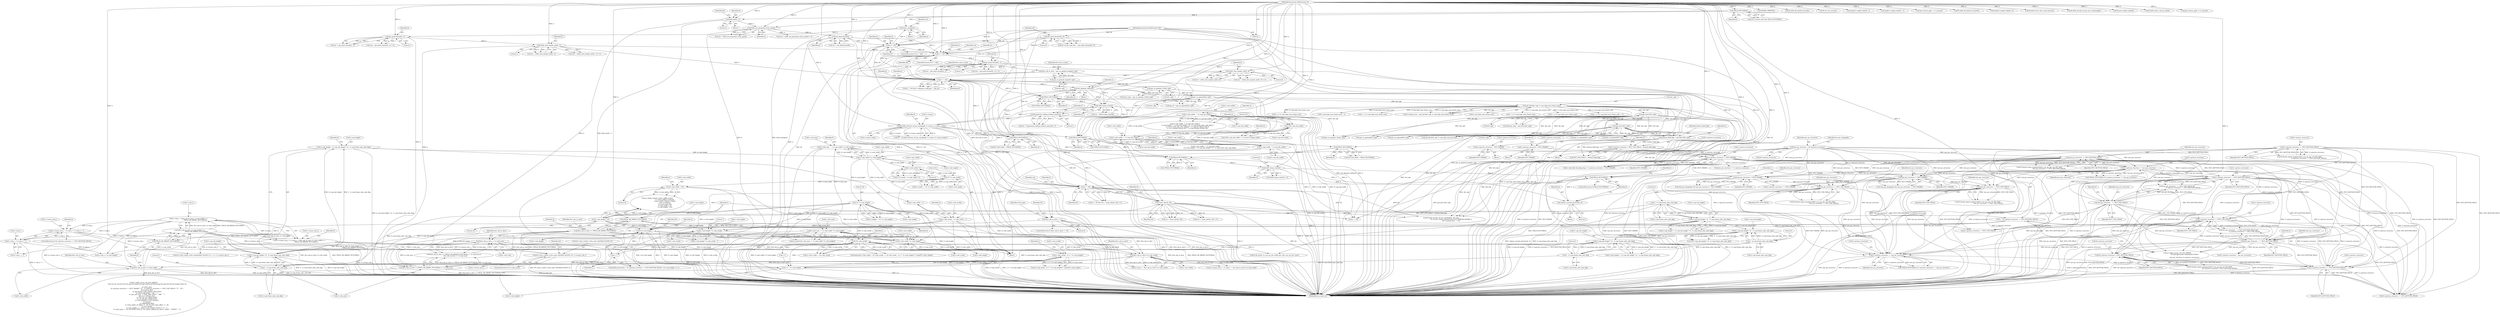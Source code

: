 digraph "0_FFmpeg_29ffeef5e73b8f41ff3a3f2242d356759c66f91f@array" {
"1002926" [label="(Call,h0->slice_row[(h->slice_num-1)&(MAX_SLICES-1)]= h->resync_mb_y)"];
"1002044" [label="(Call,h->resync_mb_y = h->mb_y = h->mb_y + 1)"];
"1002048" [label="(Call,h->mb_y = h->mb_y + 1)"];
"1002026" [label="(Call,h->mb_y = (first_mb_in_slice / h->mb_width) <<\n                               FIELD_OR_MBAFF_PICTURE(h))"];
"1002030" [label="(Call,(first_mb_in_slice / h->mb_width) <<\n                               FIELD_OR_MBAFF_PICTURE(h))"];
"1002031" [label="(Call,first_mb_in_slice / h->mb_width)"];
"1002017" [label="(Call,first_mb_in_slice % h->mb_width)"];
"1001988" [label="(Call,first_mb_in_slice << FIELD_OR_MBAFF_PICTURE(h))"];
"1000174" [label="(Call,first_mb_in_slice == 0)"];
"1000166" [label="(Call,first_mb_in_slice = get_ue_golomb_long(&h->gb))"];
"1000168" [label="(Call,get_ue_golomb_long(&h->gb))"];
"1001990" [label="(Call,FIELD_OR_MBAFF_PICTURE(h))"];
"1001917" [label="(Call,h != h0)"];
"1000991" [label="(Call,init_dequant_tables(h))"];
"1000977" [label="(Call,h == h0)"];
"1000909" [label="(Call,h264_slice_header_init(h, 1))"];
"1000874" [label="(Call,get_pixel_format(h, 1))"];
"1000868" [label="(Call,flush_change(h))"];
"1000851" [label="(Call,h != h0)"];
"1000735" [label="(Call,init_dimensions(h))"];
"1000495" [label="(Call,h264_set_parameter_from_sps(h))"];
"1000186" [label="(Call,field_end(h, 1))"];
"1000183" [label="(Call,FIELD_PICTURE(h))"];
"1000125" [label="(MethodParameterIn,H264Context *h)"];
"1000643" [label="(Call,get_pixel_format(h0, 0))"];
"1000126" [label="(MethodParameterIn,H264Context *h0)"];
"1000962" [label="(Call,h264_slice_header_init(h, 0))"];
"1000945" [label="(Call,get_pixel_format(h, 1))"];
"1000929" [label="(Call,h != h0)"];
"1001839" [label="(Call,FIELD_PICTURE(h))"];
"1001822" [label="(Call,h264_frame_start(h))"];
"1001814" [label="(Call,FIELD_PICTURE(h))"];
"1001758" [label="(Call,FIELD_PICTURE(h))"];
"1001741" [label="(Call,FIELD_PICTURE(h))"];
"1001611" [label="(Call,ff_h264_execute_ref_pic_marking(h, h->mmco, h->mmco_index))"];
"1001592" [label="(Call,ff_generate_sliding_window_mmcos(h, 1))"];
"1001540" [label="(Call,h264_frame_start(h))"];
"1001319" [label="(Call,FIELD_PICTURE(h))"];
"1001809" [label="(Call,FIELD_PICTURE(h))"];
"1001835" [label="(Call,release_unused_pictures(h, 0))"];
"1001923" [label="(Call,clone_slice(h, h0))"];
"1001995" [label="(Call,first_mb_in_slice >= h->mb_num)"];
"1001987" [label="(Call,first_mb_in_slice << FIELD_OR_MBAFF_PICTURE(h) >= h->mb_num)"];
"1001974" [label="(Call,h->mb_num == h->mb_width * h->mb_height)"];
"1000675" [label="(Call,h->mb_num    = h->mb_width * h->mb_height)"];
"1000679" [label="(Call,h->mb_width * h->mb_height)"];
"1000649" [label="(Call,h->mb_width  = h->sps.mb_width)"];
"1000610" [label="(Call,h->mb_width  != h->sps.mb_width)"];
"1000398" [label="(Call,h->mb_width  != h->sps.mb_width)"];
"1000541" [label="(Call,16*h->sps.mb_width)"];
"1000658" [label="(Call,h->mb_height = h->sps.mb_height * (2 - h->sps.frame_mbs_only_flag))"];
"1000662" [label="(Call,h->sps.mb_height * (2 - h->sps.frame_mbs_only_flag))"];
"1000623" [label="(Call,h->sps.mb_height * (2 - h->sps.frame_mbs_only_flag))"];
"1000557" [label="(Call,h->sps.mb_height * (2 - h->sps.frame_mbs_only_flag))"];
"1000412" [label="(Call,h->sps.mb_height * (2 - h->sps.frame_mbs_only_flag))"];
"1000418" [label="(Call,2 - h->sps.frame_mbs_only_flag)"];
"1000563" [label="(Call,2 - h->sps.frame_mbs_only_flag)"];
"1000629" [label="(Call,2 - h->sps.frame_mbs_only_flag)"];
"1000668" [label="(Call,2 - h->sps.frame_mbs_only_flag)"];
"1001978" [label="(Call,h->mb_width * h->mb_height)"];
"1001677" [label="(Call,h->mb_width  * 16)"];
"1000719" [label="(Call,16 * h->mb_width)"];
"1000699" [label="(Call,h->mb_width * 4)"];
"1000728" [label="(Call,16 * h->mb_height)"];
"1001896" [label="(Call,h->mb_height * h->mb_stride)"];
"1001682" [label="(Call,h->mb_height * 16)"];
"1000686" [label="(Call,h->mb_stride = h->mb_width + 1)"];
"1001850" [label="(Call,i<h->mb_height)"];
"1001855" [label="(Call,i++)"];
"1001862" [label="(Call,i*h->mb_stride)"];
"1001870" [label="(Call,h->mb_stride - (i+1==h->mb_height))"];
"1001874" [label="(Call,i+1==h->mb_height)"];
"1001843" [label="(Call,i = (h->picture_structure == PICT_BOTTOM_FIELD))"];
"1001845" [label="(Call,h->picture_structure == PICT_BOTTOM_FIELD)"];
"1001387" [label="(Call,h->picture_structure == PICT_BOTTOM_FIELD)"];
"1001115" [label="(Call,h->picture_structure != PICT_FRAME)"];
"1001043" [label="(Call,h->picture_structure = PICT_FRAME)"];
"1001097" [label="(Call,h->picture_structure = PICT_FRAME)"];
"1001088" [label="(Call,h->picture_structure = PICT_TOP_FIELD + bottom_field_flag)"];
"1001081" [label="(Call,bottom_field_flag = get_bits1(&h->gb))"];
"1001083" [label="(Call,get_bits1(&h->gb))"];
"1001073" [label="(Call,get_bits1(&h->gb))"];
"1000997" [label="(Call,get_bits(&h->gb, h->sps.log2_max_frame_num))"];
"1000300" [label="(Call,get_ue_golomb(&h->gb))"];
"1000230" [label="(Call,get_ue_golomb_31(&h->gb))"];
"1001321" [label="(Call,h->picture_structure == last_pic_structure)"];
"1001017" [label="(Call,last_pic_structure = h0->picture_structure)"];
"1001313" [label="(Call,last_pic_structure == PICT_BOTTOM_FIELD)"];
"1000218" [label="(Call,h->picture_structure == PICT_BOTTOM_FIELD)"];
"1001743" [label="(Call,h->picture_structure == last_pic_structure)"];
"1001396" [label="(Call,h->picture_structure == PICT_TOP_FIELD)"];
"1001384" [label="(Call,last_pic_structure   == PICT_TOP_FIELD)"];
"1001331" [label="(Call,last_pic_structure != PICT_FRAME)"];
"1001363" [label="(Call,last_pic_structure != PICT_FRAME)"];
"1001343" [label="(Call,last_pic_structure == PICT_TOP_FIELD)"];
"1001393" [label="(Call,last_pic_structure   == PICT_BOTTOM_FIELD)"];
"1001375" [label="(Call,last_pic_structure == PICT_TOP_FIELD)"];
"1001781" [label="(Call,h0->picture_structure==PICT_BOTTOM_FIELD)"];
"1002036" [label="(Call,FIELD_OR_MBAFF_PICTURE(h))"];
"1002022" [label="(Call,h->resync_mb_y = h->mb_y = (first_mb_in_slice / h->mb_width) <<\n                               FIELD_OR_MBAFF_PICTURE(h))"];
"1001096" [label="(Block,)"];
"1001677" [label="(Call,h->mb_width  * 16)"];
"1001082" [label="(Identifier,bottom_field_flag)"];
"1001084" [label="(Call,&h->gb)"];
"1000997" [label="(Call,get_bits(&h->gb, h->sps.log2_max_frame_num))"];
"1002411" [label="(Call,ff_h264_decode_ref_pic_marking(h0, &h->gb,\n                                             !(h->avctx->active_thread_type & FF_THREAD_FRAME) ||\n                                             h0->current_slice == 0))"];
"1001437" [label="(Call,h->picture_structure = last_pic_structure)"];
"1001044" [label="(Call,h->picture_structure)"];
"1000660" [label="(Identifier,h)"];
"1000929" [label="(Call,h != h0)"];
"1001129" [label="(Call,last_pic_structure != h->picture_structure)"];
"1001325" [label="(Identifier,last_pic_structure)"];
"1001385" [label="(Identifier,last_pic_structure)"];
"1001759" [label="(Identifier,h)"];
"1000688" [label="(Identifier,h)"];
"1001743" [label="(Call,h->picture_structure == last_pic_structure)"];
"1001314" [label="(Identifier,last_pic_structure)"];
"1000851" [label="(Call,h != h0)"];
"1000964" [label="(Literal,0)"];
"1000408" [label="(Call,h->mb_height != h->sps.mb_height * (2 - h->sps.frame_mbs_only_flag))"];
"1001844" [label="(Identifier,i)"];
"1000729" [label="(Literal,16)"];
"1001083" [label="(Call,get_bits1(&h->gb))"];
"1002922" [label="(ControlStructure,if (h->slice_num))"];
"1000169" [label="(Call,&h->gb)"];
"1000191" [label="(Identifier,h0)"];
"1001313" [label="(Call,last_pic_structure == PICT_BOTTOM_FIELD)"];
"1001320" [label="(Identifier,h)"];
"1001995" [label="(Call,first_mb_in_slice >= h->mb_num)"];
"1002032" [label="(Identifier,first_mb_in_slice)"];
"1001875" [label="(Call,i+1)"];
"1000181" [label="(Identifier,h0)"];
"1001080" [label="(Block,)"];
"1001920" [label="(Call,(ret = clone_slice(h, h0)) < 0)"];
"1001321" [label="(Call,h->picture_structure == last_pic_structure)"];
"1000992" [label="(Identifier,h)"];
"1001903" [label="(Literal,1)"];
"1000619" [label="(Call,h->mb_height != h->sps.mb_height * (2 - h->sps.frame_mbs_only_flag))"];
"1002009" [label="(Call,h->resync_mb_x = h->mb_x =  first_mb_in_slice % h->mb_width)"];
"1000184" [label="(Identifier,h)"];
"1002949" [label="(Identifier,h0)"];
"1000719" [label="(Call,16 * h->mb_width)"];
"1000540" [label="(Call,16*h->sps.mb_width != h->avctx->coded_width)"];
"1000857" [label="(Identifier,h)"];
"1000187" [label="(Identifier,h)"];
"1001809" [label="(Call,FIELD_PICTURE(h))"];
"1001911" [label="(Identifier,h0)"];
"1000611" [label="(Call,h->mb_width)"];
"1000679" [label="(Call,h->mb_width * h->mb_height)"];
"1000229" [label="(Identifier,slice_type)"];
"1000869" [label="(Identifier,h)"];
"1001540" [label="(Call,h264_frame_start(h))"];
"1000496" [label="(Identifier,h)"];
"1000911" [label="(Literal,1)"];
"1000550" [label="(Identifier,h)"];
"1001043" [label="(Call,h->picture_structure = PICT_FRAME)"];
"1002446" [label="(Call,FRAME_MBAFF(h))"];
"1000907" [label="(Call,ret = h264_slice_header_init(h, 1))"];
"1001849" [label="(Identifier,PICT_BOTTOM_FIELD)"];
"1000188" [label="(Literal,1)"];
"1001360" [label="(Call,!last_pic_droppable && last_pic_structure != PICT_FRAME)"];
"1000700" [label="(Call,h->mb_width)"];
"1002502" [label="(Call,get_ue_golomb_31(&h->gb))"];
"1001400" [label="(Identifier,PICT_TOP_FIELD)"];
"1001860" [label="(Identifier,h)"];
"1002538" [label="(Call,get_se_golomb(&h->gb))"];
"1000963" [label="(Identifier,h)"];
"1000418" [label="(Call,2 - h->sps.frame_mbs_only_flag)"];
"1001834" [label="(Block,)"];
"1001318" [label="(Call,!FIELD_PICTURE(h))"];
"1001747" [label="(Identifier,last_pic_structure)"];
"1000543" [label="(Call,h->sps.mb_width)"];
"1000541" [label="(Call,16*h->sps.mb_width)"];
"1001855" [label="(Call,i++)"];
"1000675" [label="(Call,h->mb_num    = h->mb_width * h->mb_height)"];
"1002926" [label="(Call,h0->slice_row[(h->slice_num-1)&(MAX_SLICES-1)]= h->resync_mb_y)"];
"1000930" [label="(Identifier,h)"];
"1001387" [label="(Call,h->picture_structure == PICT_BOTTOM_FIELD)"];
"1001394" [label="(Identifier,last_pic_structure)"];
"1001116" [label="(Call,h->picture_structure)"];
"1001814" [label="(Call,FIELD_PICTURE(h))"];
"1000979" [label="(Identifier,h0)"];
"1000420" [label="(Call,h->sps.frame_mbs_only_flag)"];
"1001042" [label="(Block,)"];
"1001365" [label="(Identifier,PICT_FRAME)"];
"1000868" [label="(Call,flush_change(h))"];
"1000699" [label="(Call,h->mb_width * 4)"];
"1000735" [label="(Call,init_dimensions(h))"];
"1000557" [label="(Call,h->sps.mb_height * (2 - h->sps.frame_mbs_only_flag))"];
"1001975" [label="(Call,h->mb_num)"];
"1001376" [label="(Identifier,last_pic_structure)"];
"1000680" [label="(Call,h->mb_width)"];
"1000906" [label="(Call,(ret = h264_slice_header_init(h, 1)) < 0)"];
"1001923" [label="(Call,clone_slice(h, h0))"];
"1002844" [label="(Call,h != h0)"];
"1001074" [label="(Call,&h->gb)"];
"1001609" [label="(Call,ret = ff_h264_execute_ref_pic_marking(h, h->mmco, h->mmco_index))"];
"1000650" [label="(Call,h->mb_width)"];
"1001612" [label="(Identifier,h)"];
"1002449" [label="(Call,ff_h264_fill_mbaff_ref_list(h))"];
"1000629" [label="(Call,2 - h->sps.frame_mbs_only_flag)"];
"1001900" [label="(Call,h->mb_stride)"];
"1001758" [label="(Call,FIELD_PICTURE(h))"];
"1000495" [label="(Call,h264_set_parameter_from_sps(h))"];
"1001208" [label="(Call,1 << h->sps.log2_max_frame_num)"];
"1000695" [label="(Call,h->b_stride = h->mb_width * 4)"];
"1002195" [label="(Call,get_se_golomb(&h->gb))"];
"1002048" [label="(Call,h->mb_y = h->mb_y + 1)"];
"1000542" [label="(Literal,16)"];
"1001104" [label="(Identifier,h)"];
"1001979" [label="(Call,h->mb_width)"];
"1002255" [label="(Call,ff_set_ref_count(h))"];
"1000662" [label="(Call,h->sps.mb_height * (2 - h->sps.frame_mbs_only_flag))"];
"1002023" [label="(Call,h->resync_mb_y)"];
"1000850" [label="(ControlStructure,if (h != h0))"];
"1000173" [label="(ControlStructure,if (first_mb_in_slice == 0))"];
"1001541" [label="(Identifier,h)"];
"1001344" [label="(Identifier,last_pic_structure)"];
"1001744" [label="(Call,h->picture_structure)"];
"1001317" [label="(Call,!FIELD_PICTURE(h) || h->picture_structure == last_pic_structure)"];
"1001857" [label="(Call,memset(h->slice_table + i*h->mb_stride, -1, (h->mb_stride - (i+1==h->mb_height)) * sizeof(*h->slice_table)))"];
"1001092" [label="(Call,PICT_TOP_FIELD + bottom_field_flag)"];
"1001838" [label="(ControlStructure,if (FIELD_PICTURE(h)))"];
"1001997" [label="(Call,h->mb_num)"];
"1000683" [label="(Call,h->mb_height)"];
"1002026" [label="(Call,h->mb_y = (first_mb_in_slice / h->mb_width) <<\n                               FIELD_OR_MBAFF_PICTURE(h))"];
"1001740" [label="(Call,!FIELD_PICTURE(h))"];
"1000301" [label="(Call,&h->gb)"];
"1000398" [label="(Call,h->mb_width  != h->sps.mb_width)"];
"1002469" [label="(Call,implicit_weight_table(h, 1))"];
"1000397" [label="(Call,h->mb_width  != h->sps.mb_width ||\n            h->mb_height != h->sps.mb_height * (2 - h->sps.frame_mbs_only_flag) ||\n            h->avctx->bits_per_raw_sample != h->sps.bit_depth_luma ||\n            h->cur_chroma_format_idc != h->sps.chroma_format_idc)"];
"1001805" [label="(Call,h0->first_field = FIELD_PICTURE(h))"];
"1000167" [label="(Identifier,first_mb_in_slice)"];
"1003331" [label="(Call,h->picture_structure == PICT_TOP_FIELD)"];
"1002066" [label="(Call,h->picture_structure == PICT_FRAME)"];
"1002017" [label="(Call,first_mb_in_slice % h->mb_width)"];
"1001111" [label="(Call,h->mb_field_decoding_flag = h->picture_structure != PICT_FRAME)"];
"1001328" [label="(Call,!last_pic_droppable && last_pic_structure != PICT_FRAME)"];
"1000910" [label="(Identifier,h)"];
"1001392" [label="(Call,last_pic_structure   == PICT_BOTTOM_FIELD &&\n                           h->picture_structure == PICT_TOP_FIELD)"];
"1002927" [label="(Call,h0->slice_row[(h->slice_num-1)&(MAX_SLICES-1)])"];
"1001386" [label="(Identifier,PICT_TOP_FIELD)"];
"1001343" [label="(Call,last_pic_structure == PICT_TOP_FIELD)"];
"1000852" [label="(Identifier,h)"];
"1002122" [label="(Call,get_ue_golomb(&h->gb))"];
"1001852" [label="(Call,h->mb_height)"];
"1000402" [label="(Call,h->sps.mb_width)"];
"1000668" [label="(Call,2 - h->sps.frame_mbs_only_flag)"];
"1000399" [label="(Call,h->mb_width)"];
"1001742" [label="(Identifier,h)"];
"1000230" [label="(Call,get_ue_golomb_31(&h->gb))"];
"1001884" [label="(Identifier,h)"];
"1001023" [label="(Identifier,last_pic_droppable)"];
"1001810" [label="(Identifier,h)"];
"1001924" [label="(Identifier,h)"];
"1001377" [label="(Identifier,PICT_TOP_FIELD)"];
"1001322" [label="(Call,h->picture_structure)"];
"1002033" [label="(Call,h->mb_width)"];
"1000995" [label="(Identifier,h)"];
"1002945" [label="(Call,h0->slice_row[h->slice_num&(MAX_SLICES-1)] + 3 >= h->resync_mb_y)"];
"1000623" [label="(Call,h->sps.mb_height * (2 - h->sps.frame_mbs_only_flag))"];
"1000643" [label="(Call,get_pixel_format(h0, 0))"];
"1001391" [label="(Identifier,PICT_BOTTOM_FIELD)"];
"1001871" [label="(Call,h->mb_stride)"];
"1000219" [label="(Call,h->picture_structure)"];
"1001375" [label="(Call,last_pic_structure == PICT_TOP_FIELD)"];
"1001987" [label="(Call,first_mb_in_slice << FIELD_OR_MBAFF_PICTURE(h) >= h->mb_num)"];
"1001822" [label="(Call,h264_frame_start(h))"];
"1000730" [label="(Call,h->mb_height)"];
"1001017" [label="(Call,last_pic_structure = h0->picture_structure)"];
"1000728" [label="(Call,16 * h->mb_height)"];
"1000946" [label="(Identifier,h)"];
"1001835" [label="(Call,release_unused_pictures(h, 0))"];
"1002052" [label="(Call,h->mb_y + 1)"];
"1000166" [label="(Call,first_mb_in_slice = get_ue_golomb_long(&h->gb))"];
"1001843" [label="(Call,i = (h->picture_structure == PICT_BOTTOM_FIELD))"];
"1001393" [label="(Call,last_pic_structure   == PICT_BOTTOM_FIELD)"];
"1001836" [label="(Identifier,h)"];
"1001919" [label="(Identifier,h0)"];
"1001090" [label="(Identifier,h)"];
"1002013" [label="(Call,h->mb_x =  first_mb_in_slice % h->mb_width)"];
"1001922" [label="(Identifier,ret)"];
"1000942" [label="(Call,(ret = get_pixel_format(h, 1)) < 0)"];
"1002369" [label="(Call,implicit_weight_table(h, -1))"];
"1001389" [label="(Identifier,h)"];
"1001098" [label="(Call,h->picture_structure)"];
"1000186" [label="(Call,field_end(h, 1))"];
"1001978" [label="(Call,h->mb_width * h->mb_height)"];
"1000715" [label="(Call,h->width  = 16 * h->mb_width)"];
"1001851" [label="(Identifier,i)"];
"1001364" [label="(Identifier,last_pic_structure)"];
"1000563" [label="(Call,2 - h->sps.frame_mbs_only_flag)"];
"1000222" [label="(Identifier,PICT_BOTTOM_FIELD)"];
"1001996" [label="(Identifier,first_mb_in_slice)"];
"1000419" [label="(Literal,2)"];
"1001332" [label="(Identifier,last_pic_structure)"];
"1001383" [label="(Call,last_pic_structure   == PICT_TOP_FIELD &&\n                           h->picture_structure == PICT_BOTTOM_FIELD)"];
"1000564" [label="(Literal,2)"];
"1001315" [label="(Identifier,PICT_BOTTOM_FIELD)"];
"1001823" [label="(Identifier,h)"];
"1000183" [label="(Call,FIELD_PICTURE(h))"];
"1000720" [label="(Literal,16)"];
"1001982" [label="(Call,h->mb_height)"];
"1000849" [label="(Block,)"];
"1000690" [label="(Call,h->mb_width + 1)"];
"1000621" [label="(Identifier,h)"];
"1000492" [label="(Call,(ret = h264_set_parameter_from_sps(h)) < 0)"];
"1002036" [label="(Call,FIELD_OR_MBAFF_PICTURE(h))"];
"1002109" [label="(Call,h->sps.log2_max_frame_num + 1)"];
"1001993" [label="(Identifier,h)"];
"1000873" [label="(Identifier,ret)"];
"1000663" [label="(Call,h->sps.mb_height)"];
"1000624" [label="(Call,h->sps.mb_height)"];
"1001305" [label="(Call,ff_thread_report_progress(&h0->cur_pic_ptr->tf, INT_MAX,\n                                           last_pic_structure == PICT_BOTTOM_FIELD))"];
"1001837" [label="(Literal,0)"];
"1000991" [label="(Call,init_dequant_tables(h))"];
"1000962" [label="(Call,h264_slice_header_init(h, 0))"];
"1000876" [label="(Literal,1)"];
"1001878" [label="(Call,h->mb_height)"];
"1002058" [label="(Call,h->mb_y < h->mb_height)"];
"1001613" [label="(Call,h->mmco)"];
"1001988" [label="(Call,first_mb_in_slice << FIELD_OR_MBAFF_PICTURE(h))"];
"1002940" [label="(Call,h->resync_mb_y)"];
"1001363" [label="(Call,last_pic_structure != PICT_FRAME)"];
"1003435" [label="(MethodReturn,static int)"];
"1001846" [label="(Call,h->picture_structure)"];
"1001850" [label="(Call,i<h->mb_height)"];
"1000724" [label="(Call,h->height = 16 * h->mb_height)"];
"1002022" [label="(Call,h->resync_mb_y = h->mb_y = (first_mb_in_slice / h->mb_width) <<\n                               FIELD_OR_MBAFF_PICTURE(h))"];
"1002590" [label="(Call,get_chroma_qp(h, 1, h->qscale))"];
"1001781" [label="(Call,h0->picture_structure==PICT_BOTTOM_FIELD)"];
"1001479" [label="(Call,1 << h->sps.log2_max_frame_num)"];
"1000653" [label="(Call,h->sps.mb_width)"];
"1001858" [label="(Call,h->slice_table + i*h->mb_stride)"];
"1000631" [label="(Call,h->sps.frame_mbs_only_flag)"];
"1000127" [label="(Block,)"];
"1000413" [label="(Call,h->sps.mb_height)"];
"1000670" [label="(Call,h->sps.frame_mbs_only_flag)"];
"1001683" [label="(Call,h->mb_height)"];
"1000736" [label="(Identifier,h)"];
"1000947" [label="(Literal,1)"];
"1001119" [label="(Identifier,PICT_FRAME)"];
"1000945" [label="(Call,get_pixel_format(h, 1))"];
"1001773" [label="(Call,ff_thread_report_progress(&h0->cur_pic_ptr->tf, INT_MAX,\n                                              h0->picture_structure==PICT_BOTTOM_FIELD))"];
"1001782" [label="(Call,h0->picture_structure)"];
"1001395" [label="(Identifier,PICT_BOTTOM_FIELD)"];
"1000677" [label="(Identifier,h)"];
"1001870" [label="(Call,h->mb_stride - (i+1==h->mb_height))"];
"1000669" [label="(Literal,2)"];
"1001398" [label="(Identifier,h)"];
"1002019" [label="(Call,h->mb_width)"];
"1001856" [label="(Identifier,i)"];
"1001616" [label="(Call,h->mmco_index)"];
"1000931" [label="(Identifier,h0)"];
"1002027" [label="(Call,h->mb_y)"];
"1001890" [label="(Identifier,h)"];
"1001991" [label="(Identifier,h)"];
"1001333" [label="(Identifier,PICT_FRAME)"];
"1001925" [label="(Identifier,h0)"];
"1000644" [label="(Identifier,h0)"];
"1001684" [label="(Identifier,h)"];
"1001115" [label="(Call,h->picture_structure != PICT_FRAME)"];
"1001845" [label="(Call,h->picture_structure == PICT_BOTTOM_FIELD)"];
"1000185" [label="(Block,)"];
"1002044" [label="(Call,h->resync_mb_y = h->mb_y = h->mb_y + 1)"];
"1001916" [label="(Call,h != h0 && (ret = clone_slice(h, h0)) < 0)"];
"1001754" [label="(Call,h0->first_field = FIELD_PICTURE(h))"];
"1001081" [label="(Call,bottom_field_flag = get_bits1(&h->gb))"];
"1001992" [label="(Call,h->mb_num)"];
"1001974" [label="(Call,h->mb_num == h->mb_width * h->mb_height)"];
"1000872" [label="(Call,ret = get_pixel_format(h, 1))"];
"1000231" [label="(Call,&h->gb)"];
"1000228" [label="(Call,slice_type = get_ue_golomb_31(&h->gb))"];
"1001840" [label="(Identifier,h)"];
"1002292" [label="(Call,ff_h264_fill_default_ref_list(h))"];
"1000176" [label="(Literal,0)"];
"1000676" [label="(Call,h->mb_num)"];
"1000410" [label="(Identifier,h)"];
"1000976" [label="(Call,h == h0 && h->dequant_coeff_pps != pps_id)"];
"1001047" [label="(Identifier,PICT_FRAME)"];
"1002466" [label="(Call,implicit_weight_table(h, 0))"];
"1001402" [label="(Call,av_log(h->avctx, AV_LOG_ERROR,\n                               \"Invalid field mode combination %d/%d\n\",\n                               last_pic_structure, h->picture_structure))"];
"1000853" [label="(Identifier,h0)"];
"1003314" [label="(Call,av_log(h->avctx, AV_LOG_DEBUG,\n               \"slice:%d %s mb:%d %c%s%s pps:%u frame:%d poc:%d/%d ref:%d/%d qp:%d loop:%d:%d:%d weight:%d%s %s\n\",\n               h->slice_num,\n               (h->picture_structure == PICT_FRAME ? \"F\" : h->picture_structure == PICT_TOP_FIELD ? \"T\" : \"B\"),\n               first_mb_in_slice,\n               av_get_picture_type_char(h->slice_type),\n               h->slice_type_fixed ? \" fix\" : \"\",\n               h->nal_unit_type == NAL_IDR_SLICE ? \" IDR\" : \"\",\n               pps_id, h->frame_num,\n               h->cur_pic_ptr->field_poc[0],\n               h->cur_pic_ptr->field_poc[1],\n               h->ref_count[0], h->ref_count[1],\n               h->qscale,\n               h->deblocking_filter,\n               h->slice_alpha_c0_offset / 2 - 26, h->slice_beta_offset / 2 - 26,\n               h->use_weight,\n               h->use_weight == 1 && h->use_weight_chroma ? \"c\" : \"\",\n               h->slice_type == AV_PICTURE_TYPE_B ? (h->direct_spatial_mv_pred ? \"SPAT\" : \"TEMP\") : \"\"))"];
"1000645" [label="(Literal,0)"];
"1001335" [label="(Call,ff_thread_report_progress(&h0->cur_pic_ptr->tf, INT_MAX,\n                                               last_pic_structure == PICT_TOP_FIELD))"];
"1001681" [label="(Literal,16)"];
"1001678" [label="(Call,h->mb_width)"];
"1000697" [label="(Identifier,h)"];
"1001839" [label="(Call,FIELD_PICTURE(h))"];
"1001019" [label="(Call,h0->picture_structure)"];
"1000565" [label="(Call,h->sps.frame_mbs_only_flag)"];
"1001813" [label="(Call,!FIELD_PICTURE(h))"];
"1002018" [label="(Identifier,first_mb_in_slice)"];
"1000944" [label="(Identifier,ret)"];
"1002038" [label="(ControlStructure,if (h->picture_structure == PICT_BOTTOM_FIELD))"];
"1000174" [label="(Call,first_mb_in_slice == 0)"];
"1002030" [label="(Call,(first_mb_in_slice / h->mb_width) <<\n                               FIELD_OR_MBAFF_PICTURE(h))"];
"1000649" [label="(Call,h->mb_width  = h->sps.mb_width)"];
"1000874" [label="(Call,get_pixel_format(h, 1))"];
"1000558" [label="(Call,h->sps.mb_height)"];
"1001821" [label="(Call,h264_frame_start(h) < 0)"];
"1002483" [label="(Call,ff_h264_direct_dist_scale_factor(h))"];
"1000960" [label="(Call,ret = h264_slice_header_init(h, 0))"];
"1000610" [label="(Call,h->mb_width  != h->sps.mb_width)"];
"1000998" [label="(Call,&h->gb)"];
"1001824" [label="(Literal,0)"];
"1001686" [label="(Literal,16)"];
"1000871" [label="(Call,(ret = get_pixel_format(h, 1)) < 0)"];
"1000609" [label="(Call,h->mb_width  != h->sps.mb_width\n                     || h->mb_height != h->sps.mb_height * (2 - h->sps.frame_mbs_only_flag))"];
"1000935" [label="(Identifier,h)"];
"1000875" [label="(Identifier,h)"];
"1001113" [label="(Identifier,h)"];
"1001592" [label="(Call,ff_generate_sliding_window_mmcos(h, 1))"];
"1002049" [label="(Call,h->mb_y)"];
"1001611" [label="(Call,ff_h264_execute_ref_pic_marking(h, h->mmco, h->mmco_index))"];
"1001088" [label="(Call,h->picture_structure = PICT_TOP_FIELD + bottom_field_flag)"];
"1000218" [label="(Call,h->picture_structure == PICT_BOTTOM_FIELD)"];
"1001896" [label="(Call,h->mb_height * h->mb_stride)"];
"1001594" [label="(Literal,1)"];
"1000125" [label="(MethodParameterIn,H264Context *h)"];
"1001973" [label="(Call,av_assert1(h->mb_num == h->mb_width * h->mb_height))"];
"1000179" [label="(Call,h0->current_slice && FIELD_PICTURE(h))"];
"1001990" [label="(Call,FIELD_OR_MBAFF_PICTURE(h))"];
"1000659" [label="(Call,h->mb_height)"];
"1000298" [label="(Call,pps_id = get_ue_golomb(&h->gb))"];
"1002303" [label="(Call,ff_h264_decode_ref_pic_list_reordering(h))"];
"1000977" [label="(Call,h == h0)"];
"1001815" [label="(Identifier,h)"];
"1002045" [label="(Call,h->resync_mb_y)"];
"1000993" [label="(Call,h->frame_num = get_bits(&h->gb, h->sps.log2_max_frame_num))"];
"1000614" [label="(Call,h->sps.mb_width)"];
"1001590" [label="(Call,ret = ff_generate_sliding_window_mmcos(h, 1))"];
"1001785" [label="(Identifier,PICT_BOTTOM_FIELD)"];
"1000637" [label="(Call,h0->avctx->pix_fmt != get_pixel_format(h0, 0))"];
"1001897" [label="(Call,h->mb_height)"];
"1001397" [label="(Call,h->picture_structure)"];
"1001842" [label="(ControlStructure,for(i = (h->picture_structure == PICT_BOTTOM_FIELD); i<h->mb_height; i++))"];
"1001101" [label="(Identifier,PICT_FRAME)"];
"1001989" [label="(Identifier,first_mb_in_slice)"];
"1001331" [label="(Call,last_pic_structure != PICT_FRAME)"];
"1001921" [label="(Call,ret = clone_slice(h, h0))"];
"1001388" [label="(Call,h->picture_structure)"];
"1001002" [label="(Call,h->sps.log2_max_frame_num)"];
"1000493" [label="(Call,ret = h264_set_parameter_from_sps(h))"];
"1002351" [label="(Call,ff_pred_weight_table(h))"];
"1001739" [label="(Call,!FIELD_PICTURE(h) || h->picture_structure == last_pic_structure)"];
"1001917" [label="(Call,h != h0)"];
"1000978" [label="(Identifier,h)"];
"1002485" [label="(Call,ff_h264_direct_ref_list_init(h))"];
"1001396" [label="(Call,h->picture_structure == PICT_TOP_FIELD)"];
"1000909" [label="(Call,h264_slice_header_init(h, 1))"];
"1001864" [label="(Call,h->mb_stride)"];
"1000658" [label="(Call,h->mb_height = h->sps.mb_height * (2 - h->sps.frame_mbs_only_flag))"];
"1000630" [label="(Literal,2)"];
"1001097" [label="(Call,h->picture_structure = PICT_FRAME)"];
"1001018" [label="(Identifier,last_pic_structure)"];
"1001986" [label="(Call,first_mb_in_slice << FIELD_OR_MBAFF_PICTURE(h) >= h->mb_num ||\n        first_mb_in_slice >= h->mb_num)"];
"1000928" [label="(ControlStructure,if (h != h0))"];
"1002578" [label="(Call,get_chroma_qp(h, 0, h->qscale))"];
"1001918" [label="(Identifier,h)"];
"1000686" [label="(Call,h->mb_stride = h->mb_width + 1)"];
"1001862" [label="(Call,i*h->mb_stride)"];
"1001895" [label="(Call,h->mb_height * h->mb_stride - 1)"];
"1002060" [label="(Identifier,h)"];
"1000412" [label="(Call,h->sps.mb_height * (2 - h->sps.frame_mbs_only_flag))"];
"1001869" [label="(Call,(h->mb_stride - (i+1==h->mb_height)) * sizeof(*h->slice_table))"];
"1002140" [label="(Call,get_bits(&h->gb, h->sps.log2_max_poc_lsb))"];
"1001089" [label="(Call,h->picture_structure)"];
"1001556" [label="(Call,1 << h->sps.log2_max_frame_num)"];
"1000733" [label="(Call,ret = init_dimensions(h))"];
"1001071" [label="(Call,field_pic_flag = get_bits1(&h->gb))"];
"1000300" [label="(Call,get_ue_golomb(&h->gb))"];
"1001073" [label="(Call,get_bits1(&h->gb))"];
"1002083" [label="(Call,1 << h->sps.log2_max_frame_num)"];
"1000721" [label="(Call,h->mb_width)"];
"1002225" [label="(Call,ff_init_poc(h, h->cur_pic_ptr->field_poc, &h->cur_pic_ptr->poc))"];
"1001384" [label="(Call,last_pic_structure   == PICT_TOP_FIELD)"];
"1001741" [label="(Call,FIELD_PICTURE(h))"];
"1000555" [label="(Call,16*h->sps.mb_height * (2 - h->sps.frame_mbs_only_flag))"];
"1001641" [label="(Call,av_image_copy(h->short_ref[0]->f.data,\n                                  h->short_ref[0]->f.linesize,\n                                  (const uint8_t **)prev->f.data,\n                                  prev->f.linesize,\n                                  h->avctx->pix_fmt,\n                                  h->mb_width  * 16,\n                                  h->mb_height * 16))"];
"1000175" [label="(Identifier,first_mb_in_slice)"];
"1000985" [label="(Block,)"];
"1001319" [label="(Call,FIELD_PICTURE(h))"];
"1000959" [label="(Call,(ret = h264_slice_header_init(h, 0)) < 0)"];
"1001863" [label="(Identifier,i)"];
"1002107" [label="(Call,1 << (h->sps.log2_max_frame_num + 1))"];
"1000687" [label="(Call,h->mb_stride)"];
"1001538" [label="(Call,ret = h264_frame_start(h))"];
"1000943" [label="(Call,ret = get_pixel_format(h, 1))"];
"1001874" [label="(Call,i+1==h->mb_height)"];
"1002037" [label="(Identifier,h)"];
"1000210" [label="(Call,ff_thread_report_progress(&h->cur_pic_ptr->tf, INT_MAX,\n                                          h->picture_structure == PICT_BOTTOM_FIELD))"];
"1000703" [label="(Literal,4)"];
"1002041" [label="(Identifier,h)"];
"1001593" [label="(Identifier,h)"];
"1000982" [label="(Identifier,h)"];
"1001682" [label="(Call,h->mb_height * 16)"];
"1001367" [label="(Call,ff_thread_report_progress(&h0->cur_pic_ptr->tf, INT_MAX,\n                                                   last_pic_structure == PICT_TOP_FIELD))"];
"1002248" [label="(Call,get_ue_golomb(&h->gb))"];
"1002039" [label="(Call,h->picture_structure == PICT_BOTTOM_FIELD)"];
"1002031" [label="(Call,first_mb_in_slice / h->mb_width)"];
"1000168" [label="(Call,get_ue_golomb_long(&h->gb))"];
"1000126" [label="(MethodParameterIn,H264Context *h0)"];
"1001345" [label="(Identifier,PICT_TOP_FIELD)"];
"1002926" -> "1002922"  [label="AST: "];
"1002926" -> "1002940"  [label="CFG: "];
"1002927" -> "1002926"  [label="AST: "];
"1002940" -> "1002926"  [label="AST: "];
"1002949" -> "1002926"  [label="CFG: "];
"1002926" -> "1003435"  [label="DDG: h0->slice_row[(h->slice_num-1)&(MAX_SLICES-1)]"];
"1002044" -> "1002926"  [label="DDG: h->resync_mb_y"];
"1002022" -> "1002926"  [label="DDG: h->resync_mb_y"];
"1002044" -> "1002038"  [label="AST: "];
"1002044" -> "1002048"  [label="CFG: "];
"1002045" -> "1002044"  [label="AST: "];
"1002048" -> "1002044"  [label="AST: "];
"1002060" -> "1002044"  [label="CFG: "];
"1002044" -> "1003435"  [label="DDG: h->resync_mb_y"];
"1002048" -> "1002044"  [label="DDG: h->mb_y"];
"1002026" -> "1002044"  [label="DDG: h->mb_y"];
"1002044" -> "1002945"  [label="DDG: h->resync_mb_y"];
"1002048" -> "1002052"  [label="CFG: "];
"1002049" -> "1002048"  [label="AST: "];
"1002052" -> "1002048"  [label="AST: "];
"1002048" -> "1003435"  [label="DDG: h->mb_y + 1"];
"1002026" -> "1002048"  [label="DDG: h->mb_y"];
"1002048" -> "1002058"  [label="DDG: h->mb_y"];
"1002026" -> "1002022"  [label="AST: "];
"1002026" -> "1002030"  [label="CFG: "];
"1002027" -> "1002026"  [label="AST: "];
"1002030" -> "1002026"  [label="AST: "];
"1002022" -> "1002026"  [label="CFG: "];
"1002026" -> "1003435"  [label="DDG: (first_mb_in_slice / h->mb_width) <<\n                               FIELD_OR_MBAFF_PICTURE(h)"];
"1002026" -> "1002022"  [label="DDG: h->mb_y"];
"1002030" -> "1002026"  [label="DDG: first_mb_in_slice / h->mb_width"];
"1002030" -> "1002026"  [label="DDG: FIELD_OR_MBAFF_PICTURE(h)"];
"1002026" -> "1002052"  [label="DDG: h->mb_y"];
"1002026" -> "1002058"  [label="DDG: h->mb_y"];
"1002030" -> "1002036"  [label="CFG: "];
"1002031" -> "1002030"  [label="AST: "];
"1002036" -> "1002030"  [label="AST: "];
"1002030" -> "1003435"  [label="DDG: FIELD_OR_MBAFF_PICTURE(h)"];
"1002030" -> "1003435"  [label="DDG: first_mb_in_slice / h->mb_width"];
"1002030" -> "1002022"  [label="DDG: first_mb_in_slice / h->mb_width"];
"1002030" -> "1002022"  [label="DDG: FIELD_OR_MBAFF_PICTURE(h)"];
"1002031" -> "1002030"  [label="DDG: first_mb_in_slice"];
"1002031" -> "1002030"  [label="DDG: h->mb_width"];
"1002036" -> "1002030"  [label="DDG: h"];
"1002031" -> "1002033"  [label="CFG: "];
"1002032" -> "1002031"  [label="AST: "];
"1002033" -> "1002031"  [label="AST: "];
"1002037" -> "1002031"  [label="CFG: "];
"1002031" -> "1003435"  [label="DDG: h->mb_width"];
"1002031" -> "1003435"  [label="DDG: first_mb_in_slice"];
"1002017" -> "1002031"  [label="DDG: first_mb_in_slice"];
"1002017" -> "1002031"  [label="DDG: h->mb_width"];
"1002031" -> "1003314"  [label="DDG: first_mb_in_slice"];
"1002017" -> "1002013"  [label="AST: "];
"1002017" -> "1002019"  [label="CFG: "];
"1002018" -> "1002017"  [label="AST: "];
"1002019" -> "1002017"  [label="AST: "];
"1002013" -> "1002017"  [label="CFG: "];
"1002017" -> "1002009"  [label="DDG: first_mb_in_slice"];
"1002017" -> "1002009"  [label="DDG: h->mb_width"];
"1002017" -> "1002013"  [label="DDG: first_mb_in_slice"];
"1002017" -> "1002013"  [label="DDG: h->mb_width"];
"1001988" -> "1002017"  [label="DDG: first_mb_in_slice"];
"1001995" -> "1002017"  [label="DDG: first_mb_in_slice"];
"1001978" -> "1002017"  [label="DDG: h->mb_width"];
"1001988" -> "1001987"  [label="AST: "];
"1001988" -> "1001990"  [label="CFG: "];
"1001989" -> "1001988"  [label="AST: "];
"1001990" -> "1001988"  [label="AST: "];
"1001993" -> "1001988"  [label="CFG: "];
"1001988" -> "1003435"  [label="DDG: first_mb_in_slice"];
"1001988" -> "1003435"  [label="DDG: FIELD_OR_MBAFF_PICTURE(h)"];
"1001988" -> "1001987"  [label="DDG: first_mb_in_slice"];
"1001988" -> "1001987"  [label="DDG: FIELD_OR_MBAFF_PICTURE(h)"];
"1000174" -> "1001988"  [label="DDG: first_mb_in_slice"];
"1001990" -> "1001988"  [label="DDG: h"];
"1001988" -> "1001995"  [label="DDG: first_mb_in_slice"];
"1000174" -> "1000173"  [label="AST: "];
"1000174" -> "1000176"  [label="CFG: "];
"1000175" -> "1000174"  [label="AST: "];
"1000176" -> "1000174"  [label="AST: "];
"1000181" -> "1000174"  [label="CFG: "];
"1000229" -> "1000174"  [label="CFG: "];
"1000174" -> "1003435"  [label="DDG: first_mb_in_slice == 0"];
"1000174" -> "1003435"  [label="DDG: first_mb_in_slice"];
"1000166" -> "1000174"  [label="DDG: first_mb_in_slice"];
"1000166" -> "1000127"  [label="AST: "];
"1000166" -> "1000168"  [label="CFG: "];
"1000167" -> "1000166"  [label="AST: "];
"1000168" -> "1000166"  [label="AST: "];
"1000175" -> "1000166"  [label="CFG: "];
"1000166" -> "1003435"  [label="DDG: get_ue_golomb_long(&h->gb)"];
"1000168" -> "1000166"  [label="DDG: &h->gb"];
"1000168" -> "1000169"  [label="CFG: "];
"1000169" -> "1000168"  [label="AST: "];
"1000168" -> "1000230"  [label="DDG: &h->gb"];
"1001990" -> "1001991"  [label="CFG: "];
"1001991" -> "1001990"  [label="AST: "];
"1001990" -> "1003435"  [label="DDG: h"];
"1001917" -> "1001990"  [label="DDG: h"];
"1001923" -> "1001990"  [label="DDG: h"];
"1000125" -> "1001990"  [label="DDG: h"];
"1001990" -> "1002036"  [label="DDG: h"];
"1001917" -> "1001916"  [label="AST: "];
"1001917" -> "1001919"  [label="CFG: "];
"1001918" -> "1001917"  [label="AST: "];
"1001919" -> "1001917"  [label="AST: "];
"1001922" -> "1001917"  [label="CFG: "];
"1001916" -> "1001917"  [label="CFG: "];
"1001917" -> "1003435"  [label="DDG: h"];
"1001917" -> "1003435"  [label="DDG: h0"];
"1001917" -> "1001916"  [label="DDG: h"];
"1001917" -> "1001916"  [label="DDG: h0"];
"1000991" -> "1001917"  [label="DDG: h"];
"1001839" -> "1001917"  [label="DDG: h"];
"1000977" -> "1001917"  [label="DDG: h"];
"1000977" -> "1001917"  [label="DDG: h0"];
"1000125" -> "1001917"  [label="DDG: h"];
"1000126" -> "1001917"  [label="DDG: h0"];
"1001917" -> "1001923"  [label="DDG: h"];
"1001917" -> "1001923"  [label="DDG: h0"];
"1001917" -> "1002411"  [label="DDG: h0"];
"1001917" -> "1002844"  [label="DDG: h0"];
"1000991" -> "1000985"  [label="AST: "];
"1000991" -> "1000992"  [label="CFG: "];
"1000992" -> "1000991"  [label="AST: "];
"1000995" -> "1000991"  [label="CFG: "];
"1000991" -> "1003435"  [label="DDG: init_dequant_tables(h)"];
"1000991" -> "1003435"  [label="DDG: h"];
"1000977" -> "1000991"  [label="DDG: h"];
"1000125" -> "1000991"  [label="DDG: h"];
"1000991" -> "1001319"  [label="DDG: h"];
"1000991" -> "1001540"  [label="DDG: h"];
"1000991" -> "1001741"  [label="DDG: h"];
"1000991" -> "1001809"  [label="DDG: h"];
"1000977" -> "1000976"  [label="AST: "];
"1000977" -> "1000979"  [label="CFG: "];
"1000978" -> "1000977"  [label="AST: "];
"1000979" -> "1000977"  [label="AST: "];
"1000982" -> "1000977"  [label="CFG: "];
"1000976" -> "1000977"  [label="CFG: "];
"1000977" -> "1003435"  [label="DDG: h0"];
"1000977" -> "1003435"  [label="DDG: h"];
"1000977" -> "1000976"  [label="DDG: h"];
"1000977" -> "1000976"  [label="DDG: h0"];
"1000909" -> "1000977"  [label="DDG: h"];
"1000962" -> "1000977"  [label="DDG: h"];
"1000735" -> "1000977"  [label="DDG: h"];
"1000125" -> "1000977"  [label="DDG: h"];
"1000929" -> "1000977"  [label="DDG: h0"];
"1000643" -> "1000977"  [label="DDG: h0"];
"1000851" -> "1000977"  [label="DDG: h0"];
"1000126" -> "1000977"  [label="DDG: h0"];
"1000977" -> "1001319"  [label="DDG: h"];
"1000977" -> "1001540"  [label="DDG: h"];
"1000977" -> "1001741"  [label="DDG: h"];
"1000977" -> "1001809"  [label="DDG: h"];
"1000909" -> "1000907"  [label="AST: "];
"1000909" -> "1000911"  [label="CFG: "];
"1000910" -> "1000909"  [label="AST: "];
"1000911" -> "1000909"  [label="AST: "];
"1000907" -> "1000909"  [label="CFG: "];
"1000909" -> "1003435"  [label="DDG: h"];
"1000909" -> "1000906"  [label="DDG: h"];
"1000909" -> "1000906"  [label="DDG: 1"];
"1000909" -> "1000907"  [label="DDG: h"];
"1000909" -> "1000907"  [label="DDG: 1"];
"1000874" -> "1000909"  [label="DDG: h"];
"1000125" -> "1000909"  [label="DDG: h"];
"1000909" -> "1000929"  [label="DDG: h"];
"1000874" -> "1000872"  [label="AST: "];
"1000874" -> "1000876"  [label="CFG: "];
"1000875" -> "1000874"  [label="AST: "];
"1000876" -> "1000874"  [label="AST: "];
"1000872" -> "1000874"  [label="CFG: "];
"1000874" -> "1003435"  [label="DDG: h"];
"1000874" -> "1000871"  [label="DDG: h"];
"1000874" -> "1000871"  [label="DDG: 1"];
"1000874" -> "1000872"  [label="DDG: h"];
"1000874" -> "1000872"  [label="DDG: 1"];
"1000868" -> "1000874"  [label="DDG: h"];
"1000125" -> "1000874"  [label="DDG: h"];
"1000868" -> "1000849"  [label="AST: "];
"1000868" -> "1000869"  [label="CFG: "];
"1000869" -> "1000868"  [label="AST: "];
"1000873" -> "1000868"  [label="CFG: "];
"1000868" -> "1003435"  [label="DDG: flush_change(h)"];
"1000851" -> "1000868"  [label="DDG: h"];
"1000125" -> "1000868"  [label="DDG: h"];
"1000851" -> "1000850"  [label="AST: "];
"1000851" -> "1000853"  [label="CFG: "];
"1000852" -> "1000851"  [label="AST: "];
"1000853" -> "1000851"  [label="AST: "];
"1000857" -> "1000851"  [label="CFG: "];
"1000869" -> "1000851"  [label="CFG: "];
"1000851" -> "1003435"  [label="DDG: h != h0"];
"1000851" -> "1003435"  [label="DDG: h0"];
"1000851" -> "1003435"  [label="DDG: h"];
"1000735" -> "1000851"  [label="DDG: h"];
"1000125" -> "1000851"  [label="DDG: h"];
"1000643" -> "1000851"  [label="DDG: h0"];
"1000126" -> "1000851"  [label="DDG: h0"];
"1000851" -> "1000929"  [label="DDG: h0"];
"1000735" -> "1000733"  [label="AST: "];
"1000735" -> "1000736"  [label="CFG: "];
"1000736" -> "1000735"  [label="AST: "];
"1000733" -> "1000735"  [label="CFG: "];
"1000735" -> "1003435"  [label="DDG: h"];
"1000735" -> "1000733"  [label="DDG: h"];
"1000495" -> "1000735"  [label="DDG: h"];
"1000125" -> "1000735"  [label="DDG: h"];
"1000735" -> "1000929"  [label="DDG: h"];
"1000495" -> "1000493"  [label="AST: "];
"1000495" -> "1000496"  [label="CFG: "];
"1000496" -> "1000495"  [label="AST: "];
"1000493" -> "1000495"  [label="CFG: "];
"1000495" -> "1003435"  [label="DDG: h"];
"1000495" -> "1000492"  [label="DDG: h"];
"1000495" -> "1000493"  [label="DDG: h"];
"1000186" -> "1000495"  [label="DDG: h"];
"1000183" -> "1000495"  [label="DDG: h"];
"1000125" -> "1000495"  [label="DDG: h"];
"1000186" -> "1000185"  [label="AST: "];
"1000186" -> "1000188"  [label="CFG: "];
"1000187" -> "1000186"  [label="AST: "];
"1000188" -> "1000186"  [label="AST: "];
"1000191" -> "1000186"  [label="CFG: "];
"1000186" -> "1003435"  [label="DDG: field_end(h, 1)"];
"1000186" -> "1003435"  [label="DDG: h"];
"1000183" -> "1000186"  [label="DDG: h"];
"1000125" -> "1000186"  [label="DDG: h"];
"1000183" -> "1000179"  [label="AST: "];
"1000183" -> "1000184"  [label="CFG: "];
"1000184" -> "1000183"  [label="AST: "];
"1000179" -> "1000183"  [label="CFG: "];
"1000183" -> "1003435"  [label="DDG: h"];
"1000183" -> "1000179"  [label="DDG: h"];
"1000125" -> "1000183"  [label="DDG: h"];
"1000125" -> "1000124"  [label="AST: "];
"1000125" -> "1003435"  [label="DDG: h"];
"1000125" -> "1000929"  [label="DDG: h"];
"1000125" -> "1000945"  [label="DDG: h"];
"1000125" -> "1000962"  [label="DDG: h"];
"1000125" -> "1001319"  [label="DDG: h"];
"1000125" -> "1001540"  [label="DDG: h"];
"1000125" -> "1001592"  [label="DDG: h"];
"1000125" -> "1001611"  [label="DDG: h"];
"1000125" -> "1001741"  [label="DDG: h"];
"1000125" -> "1001758"  [label="DDG: h"];
"1000125" -> "1001809"  [label="DDG: h"];
"1000125" -> "1001814"  [label="DDG: h"];
"1000125" -> "1001822"  [label="DDG: h"];
"1000125" -> "1001835"  [label="DDG: h"];
"1000125" -> "1001839"  [label="DDG: h"];
"1000125" -> "1001923"  [label="DDG: h"];
"1000125" -> "1002036"  [label="DDG: h"];
"1000125" -> "1002225"  [label="DDG: h"];
"1000125" -> "1002255"  [label="DDG: h"];
"1000125" -> "1002292"  [label="DDG: h"];
"1000125" -> "1002303"  [label="DDG: h"];
"1000125" -> "1002351"  [label="DDG: h"];
"1000125" -> "1002369"  [label="DDG: h"];
"1000125" -> "1002446"  [label="DDG: h"];
"1000125" -> "1002449"  [label="DDG: h"];
"1000125" -> "1002466"  [label="DDG: h"];
"1000125" -> "1002469"  [label="DDG: h"];
"1000125" -> "1002483"  [label="DDG: h"];
"1000125" -> "1002485"  [label="DDG: h"];
"1000125" -> "1002578"  [label="DDG: h"];
"1000125" -> "1002590"  [label="DDG: h"];
"1000125" -> "1002844"  [label="DDG: h"];
"1000643" -> "1000637"  [label="AST: "];
"1000643" -> "1000645"  [label="CFG: "];
"1000644" -> "1000643"  [label="AST: "];
"1000645" -> "1000643"  [label="AST: "];
"1000637" -> "1000643"  [label="CFG: "];
"1000643" -> "1003435"  [label="DDG: h0"];
"1000643" -> "1000637"  [label="DDG: h0"];
"1000643" -> "1000637"  [label="DDG: 0"];
"1000126" -> "1000643"  [label="DDG: h0"];
"1000643" -> "1000929"  [label="DDG: h0"];
"1000126" -> "1000124"  [label="AST: "];
"1000126" -> "1003435"  [label="DDG: h0"];
"1000126" -> "1000929"  [label="DDG: h0"];
"1000126" -> "1001923"  [label="DDG: h0"];
"1000126" -> "1002411"  [label="DDG: h0"];
"1000126" -> "1002844"  [label="DDG: h0"];
"1000962" -> "1000960"  [label="AST: "];
"1000962" -> "1000964"  [label="CFG: "];
"1000963" -> "1000962"  [label="AST: "];
"1000964" -> "1000962"  [label="AST: "];
"1000960" -> "1000962"  [label="CFG: "];
"1000962" -> "1003435"  [label="DDG: h"];
"1000962" -> "1000959"  [label="DDG: h"];
"1000962" -> "1000959"  [label="DDG: 0"];
"1000962" -> "1000960"  [label="DDG: h"];
"1000962" -> "1000960"  [label="DDG: 0"];
"1000945" -> "1000962"  [label="DDG: h"];
"1000945" -> "1000943"  [label="AST: "];
"1000945" -> "1000947"  [label="CFG: "];
"1000946" -> "1000945"  [label="AST: "];
"1000947" -> "1000945"  [label="AST: "];
"1000943" -> "1000945"  [label="CFG: "];
"1000945" -> "1003435"  [label="DDG: h"];
"1000945" -> "1000942"  [label="DDG: h"];
"1000945" -> "1000942"  [label="DDG: 1"];
"1000945" -> "1000943"  [label="DDG: h"];
"1000945" -> "1000943"  [label="DDG: 1"];
"1000929" -> "1000945"  [label="DDG: h"];
"1000929" -> "1000928"  [label="AST: "];
"1000929" -> "1000931"  [label="CFG: "];
"1000930" -> "1000929"  [label="AST: "];
"1000931" -> "1000929"  [label="AST: "];
"1000935" -> "1000929"  [label="CFG: "];
"1000944" -> "1000929"  [label="CFG: "];
"1000929" -> "1003435"  [label="DDG: h != h0"];
"1000929" -> "1003435"  [label="DDG: h"];
"1000929" -> "1003435"  [label="DDG: h0"];
"1001839" -> "1001838"  [label="AST: "];
"1001839" -> "1001840"  [label="CFG: "];
"1001840" -> "1001839"  [label="AST: "];
"1001844" -> "1001839"  [label="CFG: "];
"1001890" -> "1001839"  [label="CFG: "];
"1001839" -> "1003435"  [label="DDG: FIELD_PICTURE(h)"];
"1001822" -> "1001839"  [label="DDG: h"];
"1001835" -> "1001839"  [label="DDG: h"];
"1001822" -> "1001821"  [label="AST: "];
"1001822" -> "1001823"  [label="CFG: "];
"1001823" -> "1001822"  [label="AST: "];
"1001824" -> "1001822"  [label="CFG: "];
"1001822" -> "1003435"  [label="DDG: h"];
"1001822" -> "1001821"  [label="DDG: h"];
"1001814" -> "1001822"  [label="DDG: h"];
"1001814" -> "1001813"  [label="AST: "];
"1001814" -> "1001815"  [label="CFG: "];
"1001815" -> "1001814"  [label="AST: "];
"1001813" -> "1001814"  [label="CFG: "];
"1001814" -> "1001813"  [label="DDG: h"];
"1001758" -> "1001814"  [label="DDG: h"];
"1001741" -> "1001814"  [label="DDG: h"];
"1001809" -> "1001814"  [label="DDG: h"];
"1001814" -> "1001835"  [label="DDG: h"];
"1001758" -> "1001754"  [label="AST: "];
"1001758" -> "1001759"  [label="CFG: "];
"1001759" -> "1001758"  [label="AST: "];
"1001754" -> "1001758"  [label="CFG: "];
"1001758" -> "1001754"  [label="DDG: h"];
"1001741" -> "1001758"  [label="DDG: h"];
"1001741" -> "1001740"  [label="AST: "];
"1001741" -> "1001742"  [label="CFG: "];
"1001742" -> "1001741"  [label="AST: "];
"1001740" -> "1001741"  [label="CFG: "];
"1001741" -> "1001740"  [label="DDG: h"];
"1001611" -> "1001741"  [label="DDG: h"];
"1001319" -> "1001741"  [label="DDG: h"];
"1001611" -> "1001609"  [label="AST: "];
"1001611" -> "1001616"  [label="CFG: "];
"1001612" -> "1001611"  [label="AST: "];
"1001613" -> "1001611"  [label="AST: "];
"1001616" -> "1001611"  [label="AST: "];
"1001609" -> "1001611"  [label="CFG: "];
"1001611" -> "1003435"  [label="DDG: h"];
"1001611" -> "1003435"  [label="DDG: h->mmco_index"];
"1001611" -> "1003435"  [label="DDG: h->mmco"];
"1001611" -> "1001540"  [label="DDG: h"];
"1001611" -> "1001609"  [label="DDG: h"];
"1001611" -> "1001609"  [label="DDG: h->mmco"];
"1001611" -> "1001609"  [label="DDG: h->mmco_index"];
"1001592" -> "1001611"  [label="DDG: h"];
"1001611" -> "1001809"  [label="DDG: h"];
"1001592" -> "1001590"  [label="AST: "];
"1001592" -> "1001594"  [label="CFG: "];
"1001593" -> "1001592"  [label="AST: "];
"1001594" -> "1001592"  [label="AST: "];
"1001590" -> "1001592"  [label="CFG: "];
"1001592" -> "1003435"  [label="DDG: h"];
"1001592" -> "1001590"  [label="DDG: h"];
"1001592" -> "1001590"  [label="DDG: 1"];
"1001540" -> "1001592"  [label="DDG: h"];
"1001540" -> "1001538"  [label="AST: "];
"1001540" -> "1001541"  [label="CFG: "];
"1001541" -> "1001540"  [label="AST: "];
"1001538" -> "1001540"  [label="CFG: "];
"1001540" -> "1003435"  [label="DDG: h"];
"1001540" -> "1001538"  [label="DDG: h"];
"1001319" -> "1001540"  [label="DDG: h"];
"1001319" -> "1001318"  [label="AST: "];
"1001319" -> "1001320"  [label="CFG: "];
"1001320" -> "1001319"  [label="AST: "];
"1001318" -> "1001319"  [label="CFG: "];
"1001319" -> "1003435"  [label="DDG: h"];
"1001319" -> "1001318"  [label="DDG: h"];
"1001319" -> "1001809"  [label="DDG: h"];
"1001809" -> "1001805"  [label="AST: "];
"1001809" -> "1001810"  [label="CFG: "];
"1001810" -> "1001809"  [label="AST: "];
"1001805" -> "1001809"  [label="CFG: "];
"1001809" -> "1001805"  [label="DDG: h"];
"1001835" -> "1001834"  [label="AST: "];
"1001835" -> "1001837"  [label="CFG: "];
"1001836" -> "1001835"  [label="AST: "];
"1001837" -> "1001835"  [label="AST: "];
"1001840" -> "1001835"  [label="CFG: "];
"1001835" -> "1003435"  [label="DDG: release_unused_pictures(h, 0)"];
"1001923" -> "1001921"  [label="AST: "];
"1001923" -> "1001925"  [label="CFG: "];
"1001924" -> "1001923"  [label="AST: "];
"1001925" -> "1001923"  [label="AST: "];
"1001921" -> "1001923"  [label="CFG: "];
"1001923" -> "1003435"  [label="DDG: h"];
"1001923" -> "1003435"  [label="DDG: h0"];
"1001923" -> "1001920"  [label="DDG: h"];
"1001923" -> "1001920"  [label="DDG: h0"];
"1001923" -> "1001921"  [label="DDG: h"];
"1001923" -> "1001921"  [label="DDG: h0"];
"1001923" -> "1002411"  [label="DDG: h0"];
"1001923" -> "1002844"  [label="DDG: h0"];
"1001995" -> "1001986"  [label="AST: "];
"1001995" -> "1001997"  [label="CFG: "];
"1001996" -> "1001995"  [label="AST: "];
"1001997" -> "1001995"  [label="AST: "];
"1001986" -> "1001995"  [label="CFG: "];
"1001995" -> "1003435"  [label="DDG: first_mb_in_slice"];
"1001995" -> "1003435"  [label="DDG: h->mb_num"];
"1001995" -> "1001986"  [label="DDG: first_mb_in_slice"];
"1001995" -> "1001986"  [label="DDG: h->mb_num"];
"1001987" -> "1001995"  [label="DDG: h->mb_num"];
"1001987" -> "1001986"  [label="AST: "];
"1001987" -> "1001992"  [label="CFG: "];
"1001992" -> "1001987"  [label="AST: "];
"1001996" -> "1001987"  [label="CFG: "];
"1001986" -> "1001987"  [label="CFG: "];
"1001987" -> "1003435"  [label="DDG: h->mb_num"];
"1001987" -> "1003435"  [label="DDG: first_mb_in_slice << FIELD_OR_MBAFF_PICTURE(h)"];
"1001987" -> "1001986"  [label="DDG: first_mb_in_slice << FIELD_OR_MBAFF_PICTURE(h)"];
"1001987" -> "1001986"  [label="DDG: h->mb_num"];
"1001974" -> "1001987"  [label="DDG: h->mb_num"];
"1001974" -> "1001973"  [label="AST: "];
"1001974" -> "1001978"  [label="CFG: "];
"1001975" -> "1001974"  [label="AST: "];
"1001978" -> "1001974"  [label="AST: "];
"1001973" -> "1001974"  [label="CFG: "];
"1001974" -> "1003435"  [label="DDG: h->mb_width * h->mb_height"];
"1001974" -> "1001973"  [label="DDG: h->mb_num"];
"1001974" -> "1001973"  [label="DDG: h->mb_width * h->mb_height"];
"1000675" -> "1001974"  [label="DDG: h->mb_num"];
"1001978" -> "1001974"  [label="DDG: h->mb_width"];
"1001978" -> "1001974"  [label="DDG: h->mb_height"];
"1000675" -> "1000127"  [label="AST: "];
"1000675" -> "1000679"  [label="CFG: "];
"1000676" -> "1000675"  [label="AST: "];
"1000679" -> "1000675"  [label="AST: "];
"1000688" -> "1000675"  [label="CFG: "];
"1000675" -> "1003435"  [label="DDG: h->mb_num"];
"1000675" -> "1003435"  [label="DDG: h->mb_width * h->mb_height"];
"1000679" -> "1000675"  [label="DDG: h->mb_width"];
"1000679" -> "1000675"  [label="DDG: h->mb_height"];
"1000679" -> "1000683"  [label="CFG: "];
"1000680" -> "1000679"  [label="AST: "];
"1000683" -> "1000679"  [label="AST: "];
"1000649" -> "1000679"  [label="DDG: h->mb_width"];
"1000658" -> "1000679"  [label="DDG: h->mb_height"];
"1000679" -> "1000686"  [label="DDG: h->mb_width"];
"1000679" -> "1000690"  [label="DDG: h->mb_width"];
"1000679" -> "1000699"  [label="DDG: h->mb_width"];
"1000679" -> "1000728"  [label="DDG: h->mb_height"];
"1000649" -> "1000127"  [label="AST: "];
"1000649" -> "1000653"  [label="CFG: "];
"1000650" -> "1000649"  [label="AST: "];
"1000653" -> "1000649"  [label="AST: "];
"1000660" -> "1000649"  [label="CFG: "];
"1000649" -> "1003435"  [label="DDG: h->sps.mb_width"];
"1000610" -> "1000649"  [label="DDG: h->sps.mb_width"];
"1000398" -> "1000649"  [label="DDG: h->sps.mb_width"];
"1000541" -> "1000649"  [label="DDG: h->sps.mb_width"];
"1000610" -> "1000609"  [label="AST: "];
"1000610" -> "1000614"  [label="CFG: "];
"1000611" -> "1000610"  [label="AST: "];
"1000614" -> "1000610"  [label="AST: "];
"1000621" -> "1000610"  [label="CFG: "];
"1000609" -> "1000610"  [label="CFG: "];
"1000610" -> "1000609"  [label="DDG: h->mb_width"];
"1000610" -> "1000609"  [label="DDG: h->sps.mb_width"];
"1000398" -> "1000610"  [label="DDG: h->mb_width"];
"1000541" -> "1000610"  [label="DDG: h->sps.mb_width"];
"1000398" -> "1000397"  [label="AST: "];
"1000398" -> "1000402"  [label="CFG: "];
"1000399" -> "1000398"  [label="AST: "];
"1000402" -> "1000398"  [label="AST: "];
"1000410" -> "1000398"  [label="CFG: "];
"1000397" -> "1000398"  [label="CFG: "];
"1000398" -> "1003435"  [label="DDG: h->sps.mb_width"];
"1000398" -> "1003435"  [label="DDG: h->mb_width"];
"1000398" -> "1000397"  [label="DDG: h->mb_width"];
"1000398" -> "1000397"  [label="DDG: h->sps.mb_width"];
"1000398" -> "1000541"  [label="DDG: h->sps.mb_width"];
"1000541" -> "1000540"  [label="AST: "];
"1000541" -> "1000543"  [label="CFG: "];
"1000542" -> "1000541"  [label="AST: "];
"1000543" -> "1000541"  [label="AST: "];
"1000550" -> "1000541"  [label="CFG: "];
"1000541" -> "1000540"  [label="DDG: 16"];
"1000541" -> "1000540"  [label="DDG: h->sps.mb_width"];
"1000658" -> "1000127"  [label="AST: "];
"1000658" -> "1000662"  [label="CFG: "];
"1000659" -> "1000658"  [label="AST: "];
"1000662" -> "1000658"  [label="AST: "];
"1000677" -> "1000658"  [label="CFG: "];
"1000658" -> "1003435"  [label="DDG: h->sps.mb_height * (2 - h->sps.frame_mbs_only_flag)"];
"1000662" -> "1000658"  [label="DDG: h->sps.mb_height"];
"1000662" -> "1000658"  [label="DDG: 2 - h->sps.frame_mbs_only_flag"];
"1000662" -> "1000668"  [label="CFG: "];
"1000663" -> "1000662"  [label="AST: "];
"1000668" -> "1000662"  [label="AST: "];
"1000662" -> "1003435"  [label="DDG: h->sps.mb_height"];
"1000662" -> "1003435"  [label="DDG: 2 - h->sps.frame_mbs_only_flag"];
"1000623" -> "1000662"  [label="DDG: h->sps.mb_height"];
"1000557" -> "1000662"  [label="DDG: h->sps.mb_height"];
"1000412" -> "1000662"  [label="DDG: h->sps.mb_height"];
"1000668" -> "1000662"  [label="DDG: 2"];
"1000668" -> "1000662"  [label="DDG: h->sps.frame_mbs_only_flag"];
"1000623" -> "1000619"  [label="AST: "];
"1000623" -> "1000629"  [label="CFG: "];
"1000624" -> "1000623"  [label="AST: "];
"1000629" -> "1000623"  [label="AST: "];
"1000619" -> "1000623"  [label="CFG: "];
"1000623" -> "1000619"  [label="DDG: h->sps.mb_height"];
"1000623" -> "1000619"  [label="DDG: 2 - h->sps.frame_mbs_only_flag"];
"1000557" -> "1000623"  [label="DDG: h->sps.mb_height"];
"1000629" -> "1000623"  [label="DDG: 2"];
"1000629" -> "1000623"  [label="DDG: h->sps.frame_mbs_only_flag"];
"1000557" -> "1000555"  [label="AST: "];
"1000557" -> "1000563"  [label="CFG: "];
"1000558" -> "1000557"  [label="AST: "];
"1000563" -> "1000557"  [label="AST: "];
"1000555" -> "1000557"  [label="CFG: "];
"1000557" -> "1000555"  [label="DDG: h->sps.mb_height"];
"1000557" -> "1000555"  [label="DDG: 2 - h->sps.frame_mbs_only_flag"];
"1000412" -> "1000557"  [label="DDG: h->sps.mb_height"];
"1000563" -> "1000557"  [label="DDG: 2"];
"1000563" -> "1000557"  [label="DDG: h->sps.frame_mbs_only_flag"];
"1000412" -> "1000408"  [label="AST: "];
"1000412" -> "1000418"  [label="CFG: "];
"1000413" -> "1000412"  [label="AST: "];
"1000418" -> "1000412"  [label="AST: "];
"1000408" -> "1000412"  [label="CFG: "];
"1000412" -> "1003435"  [label="DDG: h->sps.mb_height"];
"1000412" -> "1003435"  [label="DDG: 2 - h->sps.frame_mbs_only_flag"];
"1000412" -> "1000408"  [label="DDG: h->sps.mb_height"];
"1000412" -> "1000408"  [label="DDG: 2 - h->sps.frame_mbs_only_flag"];
"1000418" -> "1000412"  [label="DDG: 2"];
"1000418" -> "1000412"  [label="DDG: h->sps.frame_mbs_only_flag"];
"1000418" -> "1000420"  [label="CFG: "];
"1000419" -> "1000418"  [label="AST: "];
"1000420" -> "1000418"  [label="AST: "];
"1000418" -> "1003435"  [label="DDG: h->sps.frame_mbs_only_flag"];
"1000418" -> "1000563"  [label="DDG: h->sps.frame_mbs_only_flag"];
"1000418" -> "1000668"  [label="DDG: h->sps.frame_mbs_only_flag"];
"1000563" -> "1000565"  [label="CFG: "];
"1000564" -> "1000563"  [label="AST: "];
"1000565" -> "1000563"  [label="AST: "];
"1000563" -> "1000629"  [label="DDG: h->sps.frame_mbs_only_flag"];
"1000563" -> "1000668"  [label="DDG: h->sps.frame_mbs_only_flag"];
"1000629" -> "1000631"  [label="CFG: "];
"1000630" -> "1000629"  [label="AST: "];
"1000631" -> "1000629"  [label="AST: "];
"1000629" -> "1000668"  [label="DDG: h->sps.frame_mbs_only_flag"];
"1000668" -> "1000670"  [label="CFG: "];
"1000669" -> "1000668"  [label="AST: "];
"1000670" -> "1000668"  [label="AST: "];
"1000668" -> "1003435"  [label="DDG: h->sps.frame_mbs_only_flag"];
"1001978" -> "1001982"  [label="CFG: "];
"1001979" -> "1001978"  [label="AST: "];
"1001982" -> "1001978"  [label="AST: "];
"1001978" -> "1003435"  [label="DDG: h->mb_height"];
"1001978" -> "1003435"  [label="DDG: h->mb_width"];
"1001677" -> "1001978"  [label="DDG: h->mb_width"];
"1000719" -> "1001978"  [label="DDG: h->mb_width"];
"1000728" -> "1001978"  [label="DDG: h->mb_height"];
"1001896" -> "1001978"  [label="DDG: h->mb_height"];
"1001850" -> "1001978"  [label="DDG: h->mb_height"];
"1001978" -> "1002058"  [label="DDG: h->mb_height"];
"1001677" -> "1001641"  [label="AST: "];
"1001677" -> "1001681"  [label="CFG: "];
"1001678" -> "1001677"  [label="AST: "];
"1001681" -> "1001677"  [label="AST: "];
"1001684" -> "1001677"  [label="CFG: "];
"1001677" -> "1003435"  [label="DDG: h->mb_width"];
"1001677" -> "1001641"  [label="DDG: h->mb_width"];
"1001677" -> "1001641"  [label="DDG: 16"];
"1000719" -> "1001677"  [label="DDG: h->mb_width"];
"1000719" -> "1000715"  [label="AST: "];
"1000719" -> "1000721"  [label="CFG: "];
"1000720" -> "1000719"  [label="AST: "];
"1000721" -> "1000719"  [label="AST: "];
"1000715" -> "1000719"  [label="CFG: "];
"1000719" -> "1003435"  [label="DDG: h->mb_width"];
"1000719" -> "1000715"  [label="DDG: 16"];
"1000719" -> "1000715"  [label="DDG: h->mb_width"];
"1000699" -> "1000719"  [label="DDG: h->mb_width"];
"1000699" -> "1000695"  [label="AST: "];
"1000699" -> "1000703"  [label="CFG: "];
"1000700" -> "1000699"  [label="AST: "];
"1000703" -> "1000699"  [label="AST: "];
"1000695" -> "1000699"  [label="CFG: "];
"1000699" -> "1000695"  [label="DDG: h->mb_width"];
"1000699" -> "1000695"  [label="DDG: 4"];
"1000728" -> "1000724"  [label="AST: "];
"1000728" -> "1000730"  [label="CFG: "];
"1000729" -> "1000728"  [label="AST: "];
"1000730" -> "1000728"  [label="AST: "];
"1000724" -> "1000728"  [label="CFG: "];
"1000728" -> "1003435"  [label="DDG: h->mb_height"];
"1000728" -> "1000724"  [label="DDG: 16"];
"1000728" -> "1000724"  [label="DDG: h->mb_height"];
"1000728" -> "1001682"  [label="DDG: h->mb_height"];
"1000728" -> "1001850"  [label="DDG: h->mb_height"];
"1000728" -> "1001896"  [label="DDG: h->mb_height"];
"1001896" -> "1001895"  [label="AST: "];
"1001896" -> "1001900"  [label="CFG: "];
"1001897" -> "1001896"  [label="AST: "];
"1001900" -> "1001896"  [label="AST: "];
"1001903" -> "1001896"  [label="CFG: "];
"1001896" -> "1003435"  [label="DDG: h->mb_height"];
"1001896" -> "1003435"  [label="DDG: h->mb_stride"];
"1001896" -> "1001895"  [label="DDG: h->mb_height"];
"1001896" -> "1001895"  [label="DDG: h->mb_stride"];
"1001682" -> "1001896"  [label="DDG: h->mb_height"];
"1000686" -> "1001896"  [label="DDG: h->mb_stride"];
"1001682" -> "1001641"  [label="AST: "];
"1001682" -> "1001686"  [label="CFG: "];
"1001683" -> "1001682"  [label="AST: "];
"1001686" -> "1001682"  [label="AST: "];
"1001641" -> "1001682"  [label="CFG: "];
"1001682" -> "1003435"  [label="DDG: h->mb_height"];
"1001682" -> "1001641"  [label="DDG: h->mb_height"];
"1001682" -> "1001641"  [label="DDG: 16"];
"1001682" -> "1001850"  [label="DDG: h->mb_height"];
"1000686" -> "1000127"  [label="AST: "];
"1000686" -> "1000690"  [label="CFG: "];
"1000687" -> "1000686"  [label="AST: "];
"1000690" -> "1000686"  [label="AST: "];
"1000697" -> "1000686"  [label="CFG: "];
"1000686" -> "1003435"  [label="DDG: h->mb_width + 1"];
"1000686" -> "1003435"  [label="DDG: h->mb_stride"];
"1000686" -> "1001862"  [label="DDG: h->mb_stride"];
"1001850" -> "1001842"  [label="AST: "];
"1001850" -> "1001852"  [label="CFG: "];
"1001851" -> "1001850"  [label="AST: "];
"1001852" -> "1001850"  [label="AST: "];
"1001860" -> "1001850"  [label="CFG: "];
"1001911" -> "1001850"  [label="CFG: "];
"1001850" -> "1003435"  [label="DDG: i<h->mb_height"];
"1001850" -> "1003435"  [label="DDG: i"];
"1001850" -> "1003435"  [label="DDG: h->mb_height"];
"1001855" -> "1001850"  [label="DDG: i"];
"1001843" -> "1001850"  [label="DDG: i"];
"1001874" -> "1001850"  [label="DDG: h->mb_height"];
"1001850" -> "1001862"  [label="DDG: i"];
"1001850" -> "1001874"  [label="DDG: h->mb_height"];
"1001855" -> "1001842"  [label="AST: "];
"1001855" -> "1001856"  [label="CFG: "];
"1001856" -> "1001855"  [label="AST: "];
"1001851" -> "1001855"  [label="CFG: "];
"1001862" -> "1001855"  [label="DDG: i"];
"1001862" -> "1001858"  [label="AST: "];
"1001862" -> "1001864"  [label="CFG: "];
"1001863" -> "1001862"  [label="AST: "];
"1001864" -> "1001862"  [label="AST: "];
"1001858" -> "1001862"  [label="CFG: "];
"1001862" -> "1001857"  [label="DDG: i"];
"1001862" -> "1001857"  [label="DDG: h->mb_stride"];
"1001862" -> "1001858"  [label="DDG: i"];
"1001862" -> "1001858"  [label="DDG: h->mb_stride"];
"1001870" -> "1001862"  [label="DDG: h->mb_stride"];
"1001862" -> "1001870"  [label="DDG: h->mb_stride"];
"1001862" -> "1001874"  [label="DDG: i"];
"1001862" -> "1001875"  [label="DDG: i"];
"1001870" -> "1001869"  [label="AST: "];
"1001870" -> "1001874"  [label="CFG: "];
"1001871" -> "1001870"  [label="AST: "];
"1001874" -> "1001870"  [label="AST: "];
"1001884" -> "1001870"  [label="CFG: "];
"1001870" -> "1003435"  [label="DDG: h->mb_stride"];
"1001870" -> "1003435"  [label="DDG: i+1==h->mb_height"];
"1001870" -> "1001869"  [label="DDG: h->mb_stride"];
"1001870" -> "1001869"  [label="DDG: i+1==h->mb_height"];
"1001874" -> "1001870"  [label="DDG: i+1"];
"1001874" -> "1001870"  [label="DDG: h->mb_height"];
"1001874" -> "1001878"  [label="CFG: "];
"1001875" -> "1001874"  [label="AST: "];
"1001878" -> "1001874"  [label="AST: "];
"1001874" -> "1003435"  [label="DDG: i+1"];
"1001843" -> "1001842"  [label="AST: "];
"1001843" -> "1001845"  [label="CFG: "];
"1001844" -> "1001843"  [label="AST: "];
"1001845" -> "1001843"  [label="AST: "];
"1001851" -> "1001843"  [label="CFG: "];
"1001843" -> "1003435"  [label="DDG: h->picture_structure == PICT_BOTTOM_FIELD"];
"1001845" -> "1001843"  [label="DDG: h->picture_structure"];
"1001845" -> "1001843"  [label="DDG: PICT_BOTTOM_FIELD"];
"1001845" -> "1001849"  [label="CFG: "];
"1001846" -> "1001845"  [label="AST: "];
"1001849" -> "1001845"  [label="AST: "];
"1001845" -> "1003435"  [label="DDG: h->picture_structure"];
"1001845" -> "1003435"  [label="DDG: PICT_BOTTOM_FIELD"];
"1001387" -> "1001845"  [label="DDG: h->picture_structure"];
"1001387" -> "1001845"  [label="DDG: PICT_BOTTOM_FIELD"];
"1001115" -> "1001845"  [label="DDG: h->picture_structure"];
"1001743" -> "1001845"  [label="DDG: h->picture_structure"];
"1001396" -> "1001845"  [label="DDG: h->picture_structure"];
"1001321" -> "1001845"  [label="DDG: h->picture_structure"];
"1001313" -> "1001845"  [label="DDG: PICT_BOTTOM_FIELD"];
"1000218" -> "1001845"  [label="DDG: PICT_BOTTOM_FIELD"];
"1001781" -> "1001845"  [label="DDG: PICT_BOTTOM_FIELD"];
"1001393" -> "1001845"  [label="DDG: PICT_BOTTOM_FIELD"];
"1001845" -> "1002039"  [label="DDG: h->picture_structure"];
"1001845" -> "1002039"  [label="DDG: PICT_BOTTOM_FIELD"];
"1001387" -> "1001383"  [label="AST: "];
"1001387" -> "1001391"  [label="CFG: "];
"1001388" -> "1001387"  [label="AST: "];
"1001391" -> "1001387"  [label="AST: "];
"1001383" -> "1001387"  [label="CFG: "];
"1001387" -> "1003435"  [label="DDG: h->picture_structure"];
"1001387" -> "1003435"  [label="DDG: PICT_BOTTOM_FIELD"];
"1001387" -> "1001383"  [label="DDG: h->picture_structure"];
"1001387" -> "1001383"  [label="DDG: PICT_BOTTOM_FIELD"];
"1001115" -> "1001387"  [label="DDG: h->picture_structure"];
"1001321" -> "1001387"  [label="DDG: h->picture_structure"];
"1001313" -> "1001387"  [label="DDG: PICT_BOTTOM_FIELD"];
"1000218" -> "1001387"  [label="DDG: PICT_BOTTOM_FIELD"];
"1001387" -> "1001393"  [label="DDG: PICT_BOTTOM_FIELD"];
"1001387" -> "1001396"  [label="DDG: h->picture_structure"];
"1001387" -> "1001402"  [label="DDG: h->picture_structure"];
"1001387" -> "1001743"  [label="DDG: h->picture_structure"];
"1001387" -> "1001781"  [label="DDG: PICT_BOTTOM_FIELD"];
"1001387" -> "1002039"  [label="DDG: h->picture_structure"];
"1001387" -> "1002039"  [label="DDG: PICT_BOTTOM_FIELD"];
"1001115" -> "1001111"  [label="AST: "];
"1001115" -> "1001119"  [label="CFG: "];
"1001116" -> "1001115"  [label="AST: "];
"1001119" -> "1001115"  [label="AST: "];
"1001111" -> "1001115"  [label="CFG: "];
"1001115" -> "1003435"  [label="DDG: h->picture_structure"];
"1001115" -> "1003435"  [label="DDG: PICT_FRAME"];
"1001115" -> "1001111"  [label="DDG: h->picture_structure"];
"1001115" -> "1001111"  [label="DDG: PICT_FRAME"];
"1001043" -> "1001115"  [label="DDG: h->picture_structure"];
"1001097" -> "1001115"  [label="DDG: h->picture_structure"];
"1001088" -> "1001115"  [label="DDG: h->picture_structure"];
"1001115" -> "1001129"  [label="DDG: h->picture_structure"];
"1001115" -> "1001321"  [label="DDG: h->picture_structure"];
"1001115" -> "1001331"  [label="DDG: PICT_FRAME"];
"1001115" -> "1001363"  [label="DDG: PICT_FRAME"];
"1001115" -> "1001396"  [label="DDG: h->picture_structure"];
"1001115" -> "1001402"  [label="DDG: h->picture_structure"];
"1001115" -> "1001743"  [label="DDG: h->picture_structure"];
"1001115" -> "1002039"  [label="DDG: h->picture_structure"];
"1001115" -> "1002066"  [label="DDG: PICT_FRAME"];
"1001043" -> "1001042"  [label="AST: "];
"1001043" -> "1001047"  [label="CFG: "];
"1001044" -> "1001043"  [label="AST: "];
"1001047" -> "1001043"  [label="AST: "];
"1001113" -> "1001043"  [label="CFG: "];
"1001097" -> "1001096"  [label="AST: "];
"1001097" -> "1001101"  [label="CFG: "];
"1001098" -> "1001097"  [label="AST: "];
"1001101" -> "1001097"  [label="AST: "];
"1001104" -> "1001097"  [label="CFG: "];
"1001088" -> "1001080"  [label="AST: "];
"1001088" -> "1001092"  [label="CFG: "];
"1001089" -> "1001088"  [label="AST: "];
"1001092" -> "1001088"  [label="AST: "];
"1001113" -> "1001088"  [label="CFG: "];
"1001088" -> "1003435"  [label="DDG: PICT_TOP_FIELD + bottom_field_flag"];
"1001081" -> "1001088"  [label="DDG: bottom_field_flag"];
"1001081" -> "1001080"  [label="AST: "];
"1001081" -> "1001083"  [label="CFG: "];
"1001082" -> "1001081"  [label="AST: "];
"1001083" -> "1001081"  [label="AST: "];
"1001090" -> "1001081"  [label="CFG: "];
"1001081" -> "1003435"  [label="DDG: get_bits1(&h->gb)"];
"1001083" -> "1001081"  [label="DDG: &h->gb"];
"1001081" -> "1001092"  [label="DDG: bottom_field_flag"];
"1001083" -> "1001084"  [label="CFG: "];
"1001084" -> "1001083"  [label="AST: "];
"1001083" -> "1003435"  [label="DDG: &h->gb"];
"1001073" -> "1001083"  [label="DDG: &h->gb"];
"1001083" -> "1002122"  [label="DDG: &h->gb"];
"1001083" -> "1002140"  [label="DDG: &h->gb"];
"1001083" -> "1002195"  [label="DDG: &h->gb"];
"1001083" -> "1002248"  [label="DDG: &h->gb"];
"1001083" -> "1002411"  [label="DDG: &h->gb"];
"1001083" -> "1002502"  [label="DDG: &h->gb"];
"1001083" -> "1002538"  [label="DDG: &h->gb"];
"1001073" -> "1001071"  [label="AST: "];
"1001073" -> "1001074"  [label="CFG: "];
"1001074" -> "1001073"  [label="AST: "];
"1001071" -> "1001073"  [label="CFG: "];
"1001073" -> "1003435"  [label="DDG: &h->gb"];
"1001073" -> "1001071"  [label="DDG: &h->gb"];
"1000997" -> "1001073"  [label="DDG: &h->gb"];
"1001073" -> "1002122"  [label="DDG: &h->gb"];
"1001073" -> "1002140"  [label="DDG: &h->gb"];
"1001073" -> "1002195"  [label="DDG: &h->gb"];
"1001073" -> "1002248"  [label="DDG: &h->gb"];
"1001073" -> "1002411"  [label="DDG: &h->gb"];
"1001073" -> "1002502"  [label="DDG: &h->gb"];
"1001073" -> "1002538"  [label="DDG: &h->gb"];
"1000997" -> "1000993"  [label="AST: "];
"1000997" -> "1001002"  [label="CFG: "];
"1000998" -> "1000997"  [label="AST: "];
"1001002" -> "1000997"  [label="AST: "];
"1000993" -> "1000997"  [label="CFG: "];
"1000997" -> "1003435"  [label="DDG: &h->gb"];
"1000997" -> "1003435"  [label="DDG: h->sps.log2_max_frame_num"];
"1000997" -> "1000993"  [label="DDG: &h->gb"];
"1000997" -> "1000993"  [label="DDG: h->sps.log2_max_frame_num"];
"1000300" -> "1000997"  [label="DDG: &h->gb"];
"1000997" -> "1001208"  [label="DDG: h->sps.log2_max_frame_num"];
"1000997" -> "1001479"  [label="DDG: h->sps.log2_max_frame_num"];
"1000997" -> "1001556"  [label="DDG: h->sps.log2_max_frame_num"];
"1000997" -> "1002083"  [label="DDG: h->sps.log2_max_frame_num"];
"1000997" -> "1002107"  [label="DDG: h->sps.log2_max_frame_num"];
"1000997" -> "1002109"  [label="DDG: h->sps.log2_max_frame_num"];
"1000997" -> "1002122"  [label="DDG: &h->gb"];
"1000997" -> "1002140"  [label="DDG: &h->gb"];
"1000997" -> "1002195"  [label="DDG: &h->gb"];
"1000997" -> "1002248"  [label="DDG: &h->gb"];
"1000997" -> "1002411"  [label="DDG: &h->gb"];
"1000997" -> "1002502"  [label="DDG: &h->gb"];
"1000997" -> "1002538"  [label="DDG: &h->gb"];
"1000300" -> "1000298"  [label="AST: "];
"1000300" -> "1000301"  [label="CFG: "];
"1000301" -> "1000300"  [label="AST: "];
"1000298" -> "1000300"  [label="CFG: "];
"1000300" -> "1003435"  [label="DDG: &h->gb"];
"1000300" -> "1000298"  [label="DDG: &h->gb"];
"1000230" -> "1000300"  [label="DDG: &h->gb"];
"1000230" -> "1000228"  [label="AST: "];
"1000230" -> "1000231"  [label="CFG: "];
"1000231" -> "1000230"  [label="AST: "];
"1000228" -> "1000230"  [label="CFG: "];
"1000230" -> "1003435"  [label="DDG: &h->gb"];
"1000230" -> "1000228"  [label="DDG: &h->gb"];
"1001321" -> "1001317"  [label="AST: "];
"1001321" -> "1001325"  [label="CFG: "];
"1001322" -> "1001321"  [label="AST: "];
"1001325" -> "1001321"  [label="AST: "];
"1001317" -> "1001321"  [label="CFG: "];
"1001321" -> "1003435"  [label="DDG: h->picture_structure"];
"1001321" -> "1003435"  [label="DDG: last_pic_structure"];
"1001321" -> "1001317"  [label="DDG: h->picture_structure"];
"1001321" -> "1001317"  [label="DDG: last_pic_structure"];
"1001017" -> "1001321"  [label="DDG: last_pic_structure"];
"1001313" -> "1001321"  [label="DDG: last_pic_structure"];
"1001321" -> "1001331"  [label="DDG: last_pic_structure"];
"1001321" -> "1001343"  [label="DDG: last_pic_structure"];
"1001321" -> "1001363"  [label="DDG: last_pic_structure"];
"1001321" -> "1001375"  [label="DDG: last_pic_structure"];
"1001321" -> "1001384"  [label="DDG: last_pic_structure"];
"1001321" -> "1001396"  [label="DDG: h->picture_structure"];
"1001321" -> "1001402"  [label="DDG: h->picture_structure"];
"1001321" -> "1001743"  [label="DDG: h->picture_structure"];
"1001321" -> "1001743"  [label="DDG: last_pic_structure"];
"1001321" -> "1002039"  [label="DDG: h->picture_structure"];
"1001017" -> "1000127"  [label="AST: "];
"1001017" -> "1001019"  [label="CFG: "];
"1001018" -> "1001017"  [label="AST: "];
"1001019" -> "1001017"  [label="AST: "];
"1001023" -> "1001017"  [label="CFG: "];
"1001017" -> "1003435"  [label="DDG: last_pic_structure"];
"1001017" -> "1003435"  [label="DDG: h0->picture_structure"];
"1001017" -> "1001129"  [label="DDG: last_pic_structure"];
"1001017" -> "1001313"  [label="DDG: last_pic_structure"];
"1001017" -> "1001331"  [label="DDG: last_pic_structure"];
"1001017" -> "1001343"  [label="DDG: last_pic_structure"];
"1001017" -> "1001363"  [label="DDG: last_pic_structure"];
"1001017" -> "1001375"  [label="DDG: last_pic_structure"];
"1001017" -> "1001384"  [label="DDG: last_pic_structure"];
"1001017" -> "1001743"  [label="DDG: last_pic_structure"];
"1001313" -> "1001305"  [label="AST: "];
"1001313" -> "1001315"  [label="CFG: "];
"1001314" -> "1001313"  [label="AST: "];
"1001315" -> "1001313"  [label="AST: "];
"1001305" -> "1001313"  [label="CFG: "];
"1001313" -> "1003435"  [label="DDG: PICT_BOTTOM_FIELD"];
"1001313" -> "1003435"  [label="DDG: last_pic_structure"];
"1001313" -> "1001305"  [label="DDG: last_pic_structure"];
"1001313" -> "1001305"  [label="DDG: PICT_BOTTOM_FIELD"];
"1000218" -> "1001313"  [label="DDG: PICT_BOTTOM_FIELD"];
"1001313" -> "1001331"  [label="DDG: last_pic_structure"];
"1001313" -> "1001343"  [label="DDG: last_pic_structure"];
"1001313" -> "1001363"  [label="DDG: last_pic_structure"];
"1001313" -> "1001375"  [label="DDG: last_pic_structure"];
"1001313" -> "1001384"  [label="DDG: last_pic_structure"];
"1001313" -> "1001393"  [label="DDG: PICT_BOTTOM_FIELD"];
"1001313" -> "1001743"  [label="DDG: last_pic_structure"];
"1001313" -> "1001781"  [label="DDG: PICT_BOTTOM_FIELD"];
"1001313" -> "1002039"  [label="DDG: PICT_BOTTOM_FIELD"];
"1000218" -> "1000210"  [label="AST: "];
"1000218" -> "1000222"  [label="CFG: "];
"1000219" -> "1000218"  [label="AST: "];
"1000222" -> "1000218"  [label="AST: "];
"1000210" -> "1000218"  [label="CFG: "];
"1000218" -> "1003435"  [label="DDG: h->picture_structure"];
"1000218" -> "1003435"  [label="DDG: PICT_BOTTOM_FIELD"];
"1000218" -> "1000210"  [label="DDG: h->picture_structure"];
"1000218" -> "1000210"  [label="DDG: PICT_BOTTOM_FIELD"];
"1000218" -> "1001393"  [label="DDG: PICT_BOTTOM_FIELD"];
"1000218" -> "1001781"  [label="DDG: PICT_BOTTOM_FIELD"];
"1000218" -> "1002039"  [label="DDG: PICT_BOTTOM_FIELD"];
"1001743" -> "1001739"  [label="AST: "];
"1001743" -> "1001747"  [label="CFG: "];
"1001744" -> "1001743"  [label="AST: "];
"1001747" -> "1001743"  [label="AST: "];
"1001739" -> "1001743"  [label="CFG: "];
"1001743" -> "1003435"  [label="DDG: last_pic_structure"];
"1001743" -> "1003435"  [label="DDG: h->picture_structure"];
"1001743" -> "1001739"  [label="DDG: h->picture_structure"];
"1001743" -> "1001739"  [label="DDG: last_pic_structure"];
"1001396" -> "1001743"  [label="DDG: h->picture_structure"];
"1001384" -> "1001743"  [label="DDG: last_pic_structure"];
"1001331" -> "1001743"  [label="DDG: last_pic_structure"];
"1001363" -> "1001743"  [label="DDG: last_pic_structure"];
"1001343" -> "1001743"  [label="DDG: last_pic_structure"];
"1001393" -> "1001743"  [label="DDG: last_pic_structure"];
"1001375" -> "1001743"  [label="DDG: last_pic_structure"];
"1001743" -> "1002039"  [label="DDG: h->picture_structure"];
"1001396" -> "1001392"  [label="AST: "];
"1001396" -> "1001400"  [label="CFG: "];
"1001397" -> "1001396"  [label="AST: "];
"1001400" -> "1001396"  [label="AST: "];
"1001392" -> "1001396"  [label="CFG: "];
"1001396" -> "1003435"  [label="DDG: PICT_TOP_FIELD"];
"1001396" -> "1003435"  [label="DDG: h->picture_structure"];
"1001396" -> "1001392"  [label="DDG: h->picture_structure"];
"1001396" -> "1001392"  [label="DDG: PICT_TOP_FIELD"];
"1001384" -> "1001396"  [label="DDG: PICT_TOP_FIELD"];
"1001396" -> "1001402"  [label="DDG: h->picture_structure"];
"1001396" -> "1002039"  [label="DDG: h->picture_structure"];
"1001396" -> "1003331"  [label="DDG: PICT_TOP_FIELD"];
"1001384" -> "1001383"  [label="AST: "];
"1001384" -> "1001386"  [label="CFG: "];
"1001385" -> "1001384"  [label="AST: "];
"1001386" -> "1001384"  [label="AST: "];
"1001389" -> "1001384"  [label="CFG: "];
"1001383" -> "1001384"  [label="CFG: "];
"1001384" -> "1003435"  [label="DDG: last_pic_structure"];
"1001384" -> "1003435"  [label="DDG: PICT_TOP_FIELD"];
"1001384" -> "1001383"  [label="DDG: last_pic_structure"];
"1001384" -> "1001383"  [label="DDG: PICT_TOP_FIELD"];
"1001384" -> "1001393"  [label="DDG: last_pic_structure"];
"1001384" -> "1001402"  [label="DDG: last_pic_structure"];
"1001384" -> "1001437"  [label="DDG: last_pic_structure"];
"1001384" -> "1003331"  [label="DDG: PICT_TOP_FIELD"];
"1001331" -> "1001328"  [label="AST: "];
"1001331" -> "1001333"  [label="CFG: "];
"1001332" -> "1001331"  [label="AST: "];
"1001333" -> "1001331"  [label="AST: "];
"1001328" -> "1001331"  [label="CFG: "];
"1001331" -> "1003435"  [label="DDG: PICT_FRAME"];
"1001331" -> "1003435"  [label="DDG: last_pic_structure"];
"1001331" -> "1001328"  [label="DDG: last_pic_structure"];
"1001331" -> "1001328"  [label="DDG: PICT_FRAME"];
"1001331" -> "1001343"  [label="DDG: last_pic_structure"];
"1001331" -> "1002066"  [label="DDG: PICT_FRAME"];
"1001363" -> "1001360"  [label="AST: "];
"1001363" -> "1001365"  [label="CFG: "];
"1001364" -> "1001363"  [label="AST: "];
"1001365" -> "1001363"  [label="AST: "];
"1001360" -> "1001363"  [label="CFG: "];
"1001363" -> "1003435"  [label="DDG: last_pic_structure"];
"1001363" -> "1003435"  [label="DDG: PICT_FRAME"];
"1001363" -> "1001360"  [label="DDG: last_pic_structure"];
"1001363" -> "1001360"  [label="DDG: PICT_FRAME"];
"1001363" -> "1001375"  [label="DDG: last_pic_structure"];
"1001363" -> "1002066"  [label="DDG: PICT_FRAME"];
"1001343" -> "1001335"  [label="AST: "];
"1001343" -> "1001345"  [label="CFG: "];
"1001344" -> "1001343"  [label="AST: "];
"1001345" -> "1001343"  [label="AST: "];
"1001335" -> "1001343"  [label="CFG: "];
"1001343" -> "1003435"  [label="DDG: last_pic_structure"];
"1001343" -> "1003435"  [label="DDG: PICT_TOP_FIELD"];
"1001343" -> "1001335"  [label="DDG: last_pic_structure"];
"1001343" -> "1001335"  [label="DDG: PICT_TOP_FIELD"];
"1001343" -> "1003331"  [label="DDG: PICT_TOP_FIELD"];
"1001393" -> "1001392"  [label="AST: "];
"1001393" -> "1001395"  [label="CFG: "];
"1001394" -> "1001393"  [label="AST: "];
"1001395" -> "1001393"  [label="AST: "];
"1001398" -> "1001393"  [label="CFG: "];
"1001392" -> "1001393"  [label="CFG: "];
"1001393" -> "1003435"  [label="DDG: last_pic_structure"];
"1001393" -> "1003435"  [label="DDG: PICT_BOTTOM_FIELD"];
"1001393" -> "1001392"  [label="DDG: last_pic_structure"];
"1001393" -> "1001392"  [label="DDG: PICT_BOTTOM_FIELD"];
"1001393" -> "1001402"  [label="DDG: last_pic_structure"];
"1001393" -> "1001437"  [label="DDG: last_pic_structure"];
"1001393" -> "1001781"  [label="DDG: PICT_BOTTOM_FIELD"];
"1001393" -> "1002039"  [label="DDG: PICT_BOTTOM_FIELD"];
"1001375" -> "1001367"  [label="AST: "];
"1001375" -> "1001377"  [label="CFG: "];
"1001376" -> "1001375"  [label="AST: "];
"1001377" -> "1001375"  [label="AST: "];
"1001367" -> "1001375"  [label="CFG: "];
"1001375" -> "1003435"  [label="DDG: PICT_TOP_FIELD"];
"1001375" -> "1003435"  [label="DDG: last_pic_structure"];
"1001375" -> "1001367"  [label="DDG: last_pic_structure"];
"1001375" -> "1001367"  [label="DDG: PICT_TOP_FIELD"];
"1001375" -> "1003331"  [label="DDG: PICT_TOP_FIELD"];
"1001781" -> "1001773"  [label="AST: "];
"1001781" -> "1001785"  [label="CFG: "];
"1001782" -> "1001781"  [label="AST: "];
"1001785" -> "1001781"  [label="AST: "];
"1001773" -> "1001781"  [label="CFG: "];
"1001781" -> "1003435"  [label="DDG: h0->picture_structure"];
"1001781" -> "1003435"  [label="DDG: PICT_BOTTOM_FIELD"];
"1001781" -> "1001773"  [label="DDG: h0->picture_structure"];
"1001781" -> "1001773"  [label="DDG: PICT_BOTTOM_FIELD"];
"1001781" -> "1002039"  [label="DDG: PICT_BOTTOM_FIELD"];
"1002036" -> "1002037"  [label="CFG: "];
"1002037" -> "1002036"  [label="AST: "];
"1002036" -> "1002225"  [label="DDG: h"];
"1002022" -> "1000127"  [label="AST: "];
"1002023" -> "1002022"  [label="AST: "];
"1002041" -> "1002022"  [label="CFG: "];
"1002022" -> "1003435"  [label="DDG: h->resync_mb_y"];
"1002022" -> "1002945"  [label="DDG: h->resync_mb_y"];
}
